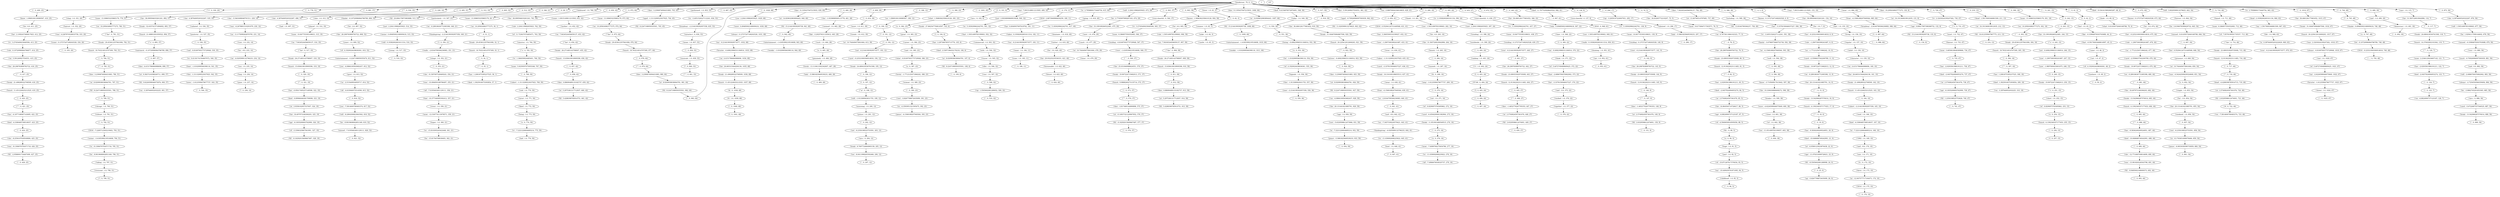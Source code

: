strict digraph "" {
"('via', -6.8824900737123187, 126, 7)";
"('her', -3.3378150046037227, 590, 38)";
"('.', 0, 847, 54)";
"(',', 0, 306, 18)";
"('tv', 3.2745449433640506, 565, 37)";
"('missed', 0.61439372640168788, 846, 54)";
"('of', 7.9578199591735537, 713, 46)";
"(\"'s\", 0, 330, 20)";
"('on', 10.295634963777275, 30, 1)";
"(',', 0, 735, 47)";
"(',', 0, 409, 25)";
"('.', 0, 953, 61)";
"('be', 3.6196078399429732, 845, 54)";
"('at', 3.9358102957537007, 324, 19)";
"('one', 1.0, 1020, 67)";
"('and', 0.0, 882, 56)";
"('close', 1.0, 601, 38)";
"('entertainment', -1.4185399219516608, 1010, 66)";
"(',', 0, 891, 57)";
"('.', 0, 424, 25)";
"('the', 31.565720810942896, 264, 16)";
"('worked', 1.0, 376, 22)";
"('she', 4.3876400520322267, 496, 31)";
"('at', 2.5740824597361076, 149, 9)";
"('mom', 9.6173064717303571, 76, 5)";
"('82', 16.612359947967775, 213, 13)";
"(\"''\", 0, 534, 35)";
"('carol', -5.6722687557546525, 887, 56)";
"('82', 15.214419939295738, 1008, 66)";
"('age', 0.80617997398388752, 132, 8)";
"('tv', 3.2745449433640506, 413, 25)";
"('brady', 31.044676964867506, 920, 59)";
"('favorite', -0.40823996531184914, 1033, 68)";
"('be', -15.81764708038493, 362, 21)";
"('she', 4.3876400520322267, 535, 35)";
"('what', 1.5686362358410126, 381, 23)";
"('ever-cheerful', 0, 564, 37)";
"('bunch', 11.451224025212525, 419, 25)";
"('via', -3.387640052032225, 310, 18)";
"('like', -0.33984878303763688, 44, 2)";
"('on', 4.4151786684988696, 160, 10)";
"('.', 0, 428, 25)";
"('-', 0, 942, 60)";
"(\"'s\", 0, 245, 15)";
"('.', 0, 228, 14)";
"('mom', 13.308653235865179, 301, 18)";
"('82', 8.2247198959355501, 927, 59)";
"('.', 0, 495, 31)";
"('.', 0, 492, 30)";
"('.', 0, 610, 39)";
"('lovely', -1.7712125471966242, 388, 23)";
"('very', 1.0, 880, 56)";
"('via', -3.387640052032225, 901, 57)";
"('bunch', 18.763214014707309, 33, 1)";
"('chicago', 1.0, 790, 51)";
"('role', -1.2907300390241687, 9, 0)";
"(',', 0, 778, 51)";
"('brady', 21.498289322708509, 162, 10)";
"('!', 0, 630, 41)";
"(',', 0, 312, 19)";
"('brady', 26.271483143788007, 318, 19)";
"('died', -4.3380485708518037, 167, 10)";
"('brady', 19.907224715682013, 679, 44)";
"('``', 0, 142, 9)";
"('iconic', 0.13727247168202528, 334, 20)";
"('democracy', 1.0, 491, 30)";
"('.', 0, 96, 5)";
"(\"'the\", 0, 317, 19)";
"('82', 1.2350198525753626, 740, 47)";
"('at', 8.0209938038064781, 926, 59)";
"('to', 5.183029962242701, 617, 40)";
"(',', 0, 657, 42)";
"('be', -9.9019608002851349, 796, 51)";
"('taking', 1.0, 797, 51)";
"('(', 0, 257, 15)";
"('.', 0, 176, 10)";
"('weekly', -1.0102999566398116, 944, 60)";
"('role', 2.204119982655925, 762, 50)";
"('missed', -0.33984878303763688, 879, 56)";
"('via', -7.5814600780483374, 723, 46)";
"('of', 4.1920024438636361, 555, 36)";
"('.', 0, 512, 33)";
"('has', -9.5836249209524951, 20, 0)";
"('dad', 1.0, 776, 50)";
"('of', 4.1920024438636361, 48, 2)";
"('today', 1.0, 549, 36)";
"('dies', -3.817460144890898, 575, 37)";
"('mom', 2.2346129434607143, 121, 7)";
"('the', 10.330630888408272, 598, 38)";
"('at', 13.46790514787685, 757, 49)";
"('trending', 1.0, 398, 24)";
"('favorite', -1.6123599479677737, 1023, 67)";
"('known', 0.13727247168202528, 6, 0)";
"('carol', -3.3378150046037227, 636, 41)";
"('``', 0, 417, 25)";
"('mother', 1.0, 652, 42)";
"('tv', 1.366059924485401, 766, 50)";
"('.', 0, 544, 35)";
"('and', -8.0, 642, 41)";
"('!', 0, 190, 12)";
"('an', -4.0205999132796233, 234, 14)";
"('.', 0, 805, 52)";
"('know', 1.0969100130080567, 410, 25)";
"('mrs.', 0, 886, 56)";
"('to', 0.41181741504607672, 540, 35)";
"('a', 0, 852, 54)";
"('the', 36.466126177681652, 919, 59)";
"('as', -4.1568188207949364, 593, 38)";
"('has', 1.2081875395237525, 308, 18)";
"(\"''\", 0, 18, 0)";
"('draining', 1.0, 951, 61)";
"('thanksgiving', -2.2144199392957358, 349, 21)";
"('died', -0.89966446381709098, 323, 19)";
"(',', 0, 28, 1)";
"('3', 0, 1041, 68)";
"('you', 2.204119982655925, 1029, 68)";
"('known', 0.13727247168202528, 673, 44)";
"('taken', 0.19382002601611314, 182, 11)";
"('such', 1.0, 464, 28)";
"('on', -7.3457339220579421, 643, 41)";
"('of', 4.1920024438636361, 810, 52)";
"('even', 1.0, 634, 41)";
"('from', -4.1568188207949364, 985, 64)";
"('was', -6.2678801510291979, 230, 14)";
"('going', 1.0, 616, 40)";
"('at', 2.5740824597361076, 738, 47)";
"('every', 1.0, 358, 21)";
"('bunch', 14.37602002101044, 119, 7)";
"('that', -0.59176003468814997, 45, 2)";
"('this', -1.3113299523037925, 542, 35)";
"('(', 0, 346, 21)";
"('twitter', 1.0, 619, 40)";
"(';', 0, 406, 24)";
"('2016', 2.8873949984654259, 180, 11)";
"('brady', 19.907224715682013, 250, 15)";
"('known', 1.5686362358410126, 904, 58)";
"('!', 0, 647, 41)";
"('over', -0.21441993929573577, 970, 63)";
"('well', 1.0, 594, 38)";
"('over', -1.4185399219516608, 568, 37)";
"('embraced', 1.0, 760, 50)";
"('brady', 18.316160108655513, 637, 41)";
"('bunch', 21.68801001050522, 894, 57)";
"('of', -0.8290875765495862, 253, 15)";
"('82', -9.9485002168009373, 692, 44)";
"('of', 11.723637474483471, 763, 50)";
"('lady', -5.5881825849539233, 297, 17)";
"('``', 0, 15, 0)";
"('``', 0, 918, 59)";
"('childhood', 1.0, 95, 5)";
"('not', -6.2350198525753591, 203, 12)";
"('the', 38.099594633261241, 154, 10)";
"(',', 0, 650, 42)";
"('famed', 1.0, 711, 46)";
"('the', 38.099594633261241, 761, 50)";
"('gone', 1.0, 237, 14)";
"('82', -8.5505602081288998, 24, 0)";
"('of', 5.4472749489669425, 1021, 67)";
"('bunch', 4.1392340357177453, 255, 15)";
"('.', 0, 450, 27)";
"('the', 16.864504710726617, 86, 5)";
"('and', -9.0, 170, 10)";
"('the', 28.298783899783722, 442, 27)";
"('most', 1.0, 732, 47)";
"('too', -11.051499783199057, 603, 38)";
"('prince', 1.0, 201, 12)";
"('ever-cheerful', 0, 436, 27)";
"('trends', 1.0, 612, 39)";
"('on', 4.4151786684988696, 1034, 68)";
"(',', 0, 573, 37)";
"('2014', 1.0, 175, 10)";
"('age', -6.8824900737123187, 87, 5)";
"('still', 0.19382002601611314, 516, 33)";
"('``', 0, 78, 5)";
"('tv', -3.4051526227112241, 591, 38)";
"('from', -4.1568188207949364, 639, 41)";
"('dies', 3.2390874094431883, 703, 45)";
"('has', -2.0293561986191211, 122, 7)";
"('died', -2.0457924994953274, 737, 47)";
"('short', 1.0, 252, 15)";
"('&', 0, 268, 16)";
"('.', 0, 595, 38)";
"('is', 0.38764005203222629, 969, 63)";
"('dies', 4.4151786684988696, 898, 57)";
"(\"'the\", 0, 781, 51)";
"('!', 0, 799, 51)";
"('the', 28.298783899783722, 416, 25)";
"('dead', -4.4288398785914715, 719, 46)";
"('performed', 1.0, 833, 53)";
"('.', 0, 768, 50)";
"('.', 0, 667, 43)";
"('on', 6.7673611866102323, 77, 5)";
"('ever-cheerful', 0, 137, 9)";
"('.', 0, 693, 44)";
"('you', -4.0866100563682437, 812, 52)";
"('still', -1.913389943631755, 199, 12)";
"('82', 15.214419939295738, 133, 8)";
"('.', 0, 538, 35)";
"('robert', -1.3113299523037925, 769, 50)";
"('";
"('like', -3.202576311355612, 463, 28)";
"('matriarch', -0.10720996964786789, 896, 57)";
"('the', 18.497973166306203, 325, 19)";
"('mrs.', 0, 204, 12)";
"('woman', 1.0, 389, 23)";
"('she', -12.771069700814699, 690, 44)";
"('brady', 32.635741571894002, 893, 57)";
"('the', 28.298783899783722, 79, 5)";
"('and', -1.0, 490, 30)";
"('died', -4.3380485708518037, 423, 25)";
"(\"'m\", 0, 198, 12)";
"('a', 0, 387, 23)";
"(';', 0, 125, 7)";
"('.', 0, 1028, 68)";
"('reed', 1.0, 166, 10)";
"('foreseeable', 1.0, 622, 40)";
"('.', 0, 188, 12)";
"('all', -4.633940075514599, 815, 52)";
"('dominate', 1.0, 618, 40)";
"('dies', 9.1195437047215933, 939, 60)";
"('she', 4.3876400520322267, 876, 56)";
"(')', 0, 104, 6)";
"(',', 0, 266, 16)";
"('in', -3.4051526227112241, 834, 53)";
"('at', 2.5740824597361076, 720, 46)";
"('her', 2.1092437480817825, 412, 25)";
"('brady', 26.271483143788007, 655, 42)";
"('at', 5.2975381317712937, 914, 58)";
"('time', 1.0, 368, 22)";
"('bunch', 12.913622023111483, 81, 5)";
"(\"'\", 0, 912, 58)";
"('lovely', -5.1110613302342607, 467, 28)";
"('of', 5.4472749489669425, 372, 22)";
"('bunch', 15.838418018909396, 656, 42)";
"('warmth', 1.0, 267, 16)";
"('was', 4.2287874528033758, 333, 20)";
"(',', 0, 62, 3)";
"('lt', 1.0, 1039, 68)";
"('.', 0, 196, 12)";
"('now', -1.2907300390241687, 633, 41)";
"('too', -0.21441993929573577, 183, 11)";
"('dies', 3.2390874094431883, 786, 51)";
"('my', -0.21441993929573577, 1032, 68)";
"('.', 0, 460, 28)";
"('brady', 27.862547750814507, 103, 6)";
"(\"'\", 0, 609, 39)";
"('--', 0, 380, 23)";
"('.', 0, 469, 28)";
"('``', 0, 303, 18)";
"('what', -0.81697003775729948, 386, 23)";
"('-', 0, 1009, 66)";
"('she', -5.5463498048791511, 229, 14)";
"('82.', 0, 89, 5)";
"('this', -1.913389943631755, 557, 36)";
"('was', 7.0915149811213505, 499, 32)";
"('the', 18.497973166306203, 682, 44)";
"('a', 0, 254, 15)";
"('never', 1.0, 771, 50)";
"('the', 28.298783899783722, 808, 52)";
"('.', 0, 861, 54)";
"('at', 8.0209938038064781, 787, 51)";
"(',', 0, 685, 44)";
"('losing', -0.40823996531184914, 552, 36)";
"('everyone', 1.0, 798, 51)";
"(',', 0, 146, 9)";
"('.', 0, 378, 22)";
"('at', 2.5740824597361076, 448, 27)";
"('all', -7.0195463491129111, 356, 21)";
"('thanks', -0.10720996964786789, 806, 52)";
"('brady', 23.089353929735008, 715, 46)";
"('icon', 1.0, 232, 14)";
"('died', 1.3925916075393854, 309, 18)";
"('family', -3.6796975660752738, 592, 38)";
"('the', 26.665315444204136, 1035, 68)";
"('at', 14.829632983894443, 1007, 66)";
"('living', 1.0, 156, 10)";
"('dies', 0.88690489133182737, 659, 42)";
"('with', 1.0, 504, 32)";
"('82', 13.8164799306237, 758, 49)";
"('rest', -3.8267798872635099, 391, 23)";
"(\"''\", 0, 841, 53)";
"('really', 0.19382002601611314, 950, 61)";
"('brady', 13.542966287576014, 888, 56)";
"(\"'s\", 0, 765, 50)";
"('.', 0, 1001, 65)";
"('.', 0, 518, 33)";
"('11', 1.0, 402, 24)";
"('i', 0, 42, 2)";
"('thanks', 0.49485002168009418, 746, 48)";
"('.', 0, 578, 37)";
"('.', 0, 186, 11)";
"('to', -11.039092698225822, 278, 16)";
"('on', -0.28918636772385398, 13, 0)";
"('gave', 1.0, 813, 52)";
"('(', 0, 101, 6)";
"('has', -9.5836249209524951, 687, 44)";
"('mom', -12.530774113078571, 359, 21)";
"('07";
"(',', 0, 563, 37)";
"('.', 0, 179, 11)";
"('commercial', 1.0, 503, 32)";
"('years', 1.0, 809, 52)";
"('she', -1.9339898569113778, 461, 28)";
"('bunch', 18.763214014707309, 977, 64)";
"('has', -0.95017495257149598, 322, 19)";
"('an', -3.1175099262876795, 231, 14)";
"('carol', -2.5596637542200789, 11, 0)";
"('rip', 1.5505602081289052, 509, 32)";
"('my', -2.6226599046075849, 1022, 67)";
"('bunch', 12.913622023111483, 145, 9)";
"(';', 0, 1040, 68)";
"('82', 8.2247198959355501, 108, 6)";
"('2', 0, 249, 15)";
"('at', 5.2975381317712937, 660, 42)";
"('dies', 0.88690489133182737, 913, 58)";
"('82', 5.4288398785914751, 661, 42)";
"('you', 1.5051499783199063, 262, 16)";
"('is', 2.7958800173440754, 615, 40)";
"('radiated', 1.0, 536, 35)";
"('...', 0, 988, 64)";
"(']', 0, 405, 24)";
"('brady', 29.453612357841006, 782, 51)";
"('career', 1.0, 384, 23)";
"('.2016', 0, 948, 61)";
"('mom', 10.847755393108631, 139, 9)";
"('82', -0.16292015609667487, 328, 19)";
"('peace', -5.5881825849539233, 933, 59)";
"('think', 1.0, 371, 22)";
"('reid', 1.0, 770, 50)";
"('brady', 13.542966287576014, 683, 44)";
"('and', 3.0, 385, 23)";
"('america', 1.0, 764, 50)";
"('mrs.', 0, 102, 6)";
"('mom', 3.4650618648389866, 734, 47)";
"('texas', 1.0, 479, 29)";
"('what', 0.61439372640168788, 70, 4)";
"('not', -0.21441993929573577, 193, 12)";
"('year', -2.2144199392957358, 558, 36)";
"(\"''\", 0, 421, 25)";
"('on', -0.28918636772385398, 680, 44)";
"('``', 0, 681, 44)";
"('at', 10.744449475841664, 850, 54)";
"('missed', -7.0195463491129111, 820, 52)";
"('the', 33.199189266522481, 475, 29)";
"('brady', 23.089353929735008, 80, 5)";
"('will', 2.204119982655925, 473, 29)";
"('tribune', 1.0, 791, 51)";
"(',', 0, 903, 58)";
"('a', 0, 90, 5)";
"(\"''\", 0, 307, 18)";
"('weekly', -1.0102999566398116, 1011, 66)";
"('-', 0, 983, 64)";
"('mean', 1.0, 837, 53)";
"('died', 9.4154878572870491, 548, 36)";
"('.', 0, 134, 8)";
"('worldwide', 1.0, 399, 24)";
"('always', -2.7254550566359494, 884, 56)";
"('#', 0, 722, 46)";
"('just', 2.9030899869919438, 500, 32)";
"('lover', 1.0, 61, 3)";
"('lot', -0.10720996964786789, 748, 48)";
"('dies', 9.1195437047215933, 1006, 66)";
"('no', 1.0969100130080567, 189, 12)";
"('entertainment', -1.4185399219516608, 943, 60)";
"('bunch', 11.451224025212525, 1037, 68)";
"(',', 0, 917, 59)";
"('too', 0.98970004336018835, 629, 41)";
"('brady', 19.907224715682013, 571, 37)";
"('bunch', 18.763214014707309, 783, 51)";
"('too', -8.0411998265592466, 206, 12)";
"('dead', 1.5917600346881509, 211, 13)";
"('.', 0, 641, 41)";
"('dies', 5.591269927554551, 961, 62)";
"('her', 0.55294124731449568, 848, 54)";
"('of', -10.871267617376034, 93, 5)";
"('.', 0, 260, 16)";
"(',', 0, 972, 64)";
"('liked', 1.0, 772, 50)";
"('robert', -2.2144199392957358, 165, 10)";
"('her', -3.3378150046037227, 374, 22)";
"('.', 0, 151, 9)";
"('only', 0.49485002168009418, 367, 22)";
"('.', 0, 510, 32)";
"('you', -7.5814600780483374, 817, 52)";
"('brady', 29.453612357841006, 32, 1)";
"('.', 0, 207, 12)";
"('brady', 13.542966287576014, 16, 0)";
"(',', 0, 34, 1)";
"('died', -10.068688749242991, 688, 44)";
"('seems', -3.4185399219516608, 794, 51)";
"(',', 0, 911, 58)";
"(',', 0, 400, 24)";
"('died', -10.068688749242991, 21, 0)";
"('on', 10.295634963777275, 302, 18)";
"(';', 0, 270, 16)";
"(\"'\", 0, 395, 24)";
"('at', 16.191360819912035, 212, 13)";
"('at', -0.14937321229907852, 576, 37)";
"('82', 9.6226599046075876, 900, 57)";
"('b.', 0, 172, 10)";
"('brady', 31.044676964867506, 1016, 67)";
"('82', 8.2247198959355501, 982, 64)";
"('82', 11.020599913279625, 963, 62)";
"('as', -1.7712125471966242, 677, 44)";
"('age', -6.1835200693762999, 326, 19)";
"('.', 0, 741, 47)";
"('just', 2.204119982655925, 514, 33)";
"('-', 0, 25, 0)";
"('!', 0, 191, 12)";
"(')', 0, 350, 21)";
"('i', 0, 197, 12)";
"('died', 2.5387196432176218, 106, 6)";
"('was', -13.901820226543798, 691, 44)";
"(',', 0, 435, 27)";
"('dies', -1.4652776267795353, 148, 9)";
"('has', -2.0293561986191211, 736, 47)";
"('age', -6.1835200693762999, 739, 47)";
"('app', 1.0, 930, 59)";
"('nowhere', 1.0, 49, 2)";
"('.', 0, 821, 52)";
"('bunch', 11.451224025212525, 163, 10)";
"('rest', -6.2350198525753591, 858, 54)";
"('tv', -7.2221226604685214, 775, 50)";
"('us', -2.8164799306236983, 640, 41)";
"('young', 1.0, 517, 33)";
"('amp', -1.6123599479677737, 269, 16)";
"('be', 1.9294117599144602, 878, 56)";
"('brady', 21.498289322708509, 418, 25)";
"('miracles-i', 0, 836, 53)";
"('ross', 1.0, 507, 32)";
"('mom', 5.9259597075955348, 767, 50)";
"(';', 0, 792, 51)";
"('the', 33.199189266522481, 244, 15)";
"('of', -3.3396325867561991, 327, 19)";
"('tracee', 1.0, 505, 32)";
"('.', 0, 353, 21)";
"('82', 15.214419939295738, 941, 60)";
"('were', 0.49485002168009418, 1030, 68)";
"('of', -0.8290875765495862, 272, 16)";
"('came', 1.0, 46, 2)";
"('including', 1.0, 589, 38)";
"('seemed', 1.0, 462, 28)";
"('bunch', 15.838418018909396, 319, 19)";
"(\"'\", 0, 658, 42)";
"('shows', 1.0, 1024, 67)";
"('carol', -6.4504200061382964, 273, 16)";
"(\"''\", 0, 35, 1)";
"('mom', 13.308653235865179, 973, 64)";
"('.', 0, 624, 40)";
"('at', 14.829632983894443, 940, 60)";
"('all', -7.4966676038325737, 279, 16)";
"('at', 8.0209938038064781, 107, 6)";
"('that', -2.6886700476962062, 373, 22)";
"('brady', 11.951901680549515, 274, 16)";
"('mom', 10.847755393108631, 438, 27)";
"('died', -2.0457924994953274, 84, 5)";
"('at', 9.3827216398240711, 899, 57)";
"('for', 4.0, 263, 16)";
"('together', 1.0, 377, 22)";
"('played', 1.0, 314, 19)";
"('sad', -0.81697003775729948, 539, 35)";
"('has', -4.1877186907143695, 422, 25)";
"('!', 0, 745, 48)";
"('that', 1.5051499783199063, 502, 32)";
"(';', 0, 242, 15)";
"('``', 0, 569, 37)";
"('a', 0, 382, 23)";
"('.', 0, 202, 12)";
"('ap', -5.8267798872635099, 26, 0)";
"('.', 0, 872, 55)";
"('82', 8.2247198959355501, 788, 51)";
"(\"''\", 0, 574, 37)";
"('has', 6.6040937697618762, 181, 11)";
"('be', -9.9019608002851349, 819, 52)";
"('ann', 1.0, 171, 10)";
"('always', -0.81697003775729948, 1019, 67)";
"('seems', 0.49485002168009418, 515, 33)";
"('the', 25.031846988624551, 570, 37)";
"('brady', 26.271483143788007, 909, 58)";
"('actress', -0.40823996531184914, 923, 59)";
"('-', 0, 365, 22)";
"('bunch', 12.913622023111483, 444, 27)";
"('for', 6.0, 411, 25)";
"('you', 1.5051499783199063, 949, 61)";
"('in', 5.183029962242701, 501, 32)";
"('the', 36.466126177681652, 366, 22)";
"('bunch', 15.838418018909396, 910, 58)";
"('.', 0, 214, 13)";
"('to', -15.810305245422448, 361, 21)";
"(',', 0, 897, 57)";
"('famous', 1.0, 733, 47)";
"('.', 0, 551, 36)";
"('a', 0, 553, 36)";
"('dead', 2.1938200260161134, 966, 63)";
"(\"'the\", 0, 654, 42)";
"(',', 0, 445, 27)";
"('died', 11.707743928643524, 946, 61)";
"('brady', 19.907224715682013, 12, 0)";
"('shag', 1.0, 331, 20)";
"('tv', 2.3203024339247262, 730, 47)";
"('brady', 23.089353929735008, 443, 27)";
"('thank', 1.0, 261, 16)";
"('in', -7.2221226604685214, 932, 59)";
"('will', 1.5051499783199063, 877, 56)";
"('brady', 29.453612357841006, 976, 64)";
"('feel', 1.0, 43, 2)";
"('for', 2.0, 807, 52)";
"(',', 0, 136, 9)";
"('.', 0, 298, 17)";
"('tv', 5.183029962242701, 437, 27)";
"('over', -0.21441993929573577, 141, 9)";
"('.', 0, 1025, 67)";
"(\"''\", 0, 147, 9)";
"('.', 0, 934, 59)";
"('``', 0, 117, 7)";
"(\"'the\", 0, 975, 64)";
"('brady', 21.498289322708509, 1036, 68)";
"('.', 0, 294, 17)";
"('particularly', 1.0, 347, 21)";
"('hopes', 1.0, 360, 21)";
"('iconic', 1.0915149811213503, 651, 42)";
"('for', -9.0, 233, 14)";
"('is', 2.1938200260161134, 396, 24)";
"('.', 0, 604, 38)";
"('the', 31.565720810942896, 116, 7)";
"('rest', -5.6329598612473966, 931, 59)";
"('.', 0, 559, 36)";
"('.', 0, 390, 23)";
"('residing', 0.13727247168202528, 140, 9)";
"('role', 0.10720996964786877, 414, 25)";
"('my', -10.449439791871095, 94, 5)";
"('davis', 1.0, 173, 10)";
"('many', 1.0, 184, 11)";
"('mourning', 1.0, 200, 12)";
"('82', 2.6329598612474001, 449, 27)";
"('-', 0, 74, 5)";
"(\"'\", 0, 785, 51)";
"('residing', 0.13727247168202528, 439, 27)";
"('dies', 7.9434524456659137, 756, 49)";
"('bunch', 18.763214014707309, 305, 18)";
"('and', -3.0, 375, 22)";
"(',', 0, 588, 38)";
"('was', -9.1306076793471718, 426, 25)";
"('82', 20.806179973983888, 513, 33)";
"('forever', 1.0, 844, 54)";
"('broadway', -2.8164799306236983, 986, 64)";
"('part', 1.0, 92, 5)";
"('adult', 1.0, 158, 10)";
"('being', 1.0, 773, 50)";
"(\"''\", 0, 686, 44)";
"('my', 1.5917600346881509, 967, 63)";
"(',', 0, 5, 0)";
"('she', -8.2556197658549806, 425, 25)";
"('bunch', 4.1392340357177453, 17, 0)";
"('tv', 5.183029962242701, 138, 9)";
"('of', -4.5949050918595056, 88, 5)";
"('bradys', 1.0, 599, 38)";
"('legends', 1.0, 556, 36)";
"('the', 38.099594633261241, 892, 57)";
"('was', 7.0915149811213505, 153, 10)";
"('brady', 29.453612357841006, 304, 18)";
"('character', 1.0, 159, 10)";
"('icons', 1.0, 185, 11)";
"('peace', -6.0653038396735859, 860, 54)";
"('a', 0, 774, 50)";
"('ellis', 1.0, 506, 32)";
"('.', 0, 508, 32)";
"('me', 1.0, 952, 61)";
"('positivity', 1.0, 537, 35)";
"('next', 1.0, 476, 29)";
"('haircut', 1.0, 332, 20)";
"('always', 0.13727247168202528, 1031, 68)";
"('dies', 3.2390874094431883, 980, 64)";
"('...', 0, 947, 61)";
"('huge', 1.0, 91, 5)";
"('went', 1.0, 984, 64)";
"('mom', 13.308653235865179, 29, 1)";
"('era', 1.0, 235, 14)";
"('.', 0, 689, 44)";
"('dies', 10.295634963777275, 130, 8)";
"('musicals', 1.0, 839, 53)";
"('had', 1.0, 497, 31)";
"('the', 20.131441621885791, 14, 0)";
"('will', -8.2804300823843562, 818, 52)";
"(\"'the\", 0, 908, 58)";
"('the', 28.298783899783722, 143, 9)";
"('entertainment', -3.2247198959355474, 811, 52)";
"('weekend', 1.0, 856, 54)";
"('beauty', 1.0, 265, 16)";
"('news', -1.6123599479677737, 543, 35)";
"(',', 0, 838, 53)";
"('on', 10.295634963777275, 780, 51)";
"('dies', -1.4652776267795353, 447, 27)";
"('...', 0, 550, 36)";
"('carol', -2.5596637542200789, 678, 44)";
"('dies', 3.2390874094431883, 925, 59)";
"('mom', 13.308653235865179, 779, 51)";
"('brady', 24.680418536761508, 195, 12)";
"('bunch', 9.9888260273135714, 572, 37)";
"('on', -0.28918636772385398, 348, 21)";
"(',', 0, 729, 47)";
"('.', 0, 210, 13)";
"('1992', 1.0, 169, 10)";
"(',', 0, 924, 59)";
"('.', 0, 275, 16)";
"('presence', 1.0, 849, 54)";
"('castle', 1.0, 65, 3)";
"('on', 7.9434524456659137, 316, 19)";
"('mike', 1.0, 64, 3)";
"('.', 0, 335, 20)";
"('last', 1.0, 155, 10)";
"('mom', 10.847755393108631, 315, 19)";
"('aged', -1.3113299523037925, 704, 45)";
"('82', -2.9588001734407499, 427, 25)";
"(\"''\", 0, 446, 27)";
"(\"''\", 0, 120, 7)";
"(',', 0, 300, 18)";
"(\"'s\", 0, 895, 57)";
"('wit', 1.0, 271, 16)";
"('...', 0, 241, 15)";
"('!', 0, 840, 53)";
"('i', 0, 596, 38)";
"(\"''\", 0, 82, 5)";
"('.', 0, 41, 2)";
"('great', 1.0, 383, 23)";
"('on', 5.591269927554551, 415, 25)";
"('in', -12.947577717104473, 174, 10)";
"('2016', -7.2285712565219402, 793, 51)";
"(\"'s\", 0, 251, 15)";
"('bunch', 12.913622023111483, 716, 46)";
"('to', -9.1306076793471718, 795, 51)";
"('her', -0.22521000306914818, 675, 44)";
"(';', 0, 243, 15)";
"('life', 1.0, 968, 63)";
"('was', 2.3203024339247262, 1018, 67)";
"(\"'\", 0, 979, 64)";
"('at', 8.0209938038064781, 981, 64)";
"('rip', -3.2659197224947931, 295, 17)";
"('to', -11.039092698225822, 645, 41)";
"('be', 2.7745097999287163, 474, 29)";
"('the', 36.466126177681652, 1015, 67)";
"('was', -0.54242509439324849, 851, 54)";
"('over', -0.21441993929573577, 440, 27)";
"('.', 0, 109, 6)";
"(\"''\", 0, 922, 59)";
"(\"'\", 0, 321, 19)";
"('died', 10.561615892965287, 68, 4)";
"('bunch', 20.225612012606263, 1017, 67)";
"('at', 10.744449475841664, 478, 29)";
"('!', 0, 238, 14)";
"(',', 0, 672, 44)";
"('mom', 8.386857550352083, 566, 37)";
"(\"'s\", 0, 731, 47)";
"('``', 0, 441, 27)";
"('know', -3.719569917615642, 597, 38)";
"('has', 3.3665500316190027, 632, 41)";
"('hear', -1.0102999566398116, 541, 35)";
"('at', 16.191360819912035, 131, 8)";
"('mom', -7.6089784275654786, 277, 16)";
"('on', 10.295634963777275, 974, 64)";
"('.', 0, 857, 54)";
"('genuinely', 1.0, 466, 28)";
"('broadway', -2.2144199392957358, 835, 53)";
"('will', 3.6020599913279625, 843, 54)";
"('boot', 1.0, 646, 41)";
"('82', -0.16292015609667487, 577, 37)";
"('the', 20.131441621885791, 855, 54)";
"('senator', 1.0, 63, 3)";
"(',', 0, 710, 46)";
"('at', 2.5740824597361076, 85, 5)";
"(',', 0, 320, 19)";
"('can', -0.40823996531184914, 370, 22)";
"('for', 6.0, 905, 58)";
"('t', 0, 987, 64)";
"('will', -2.6886700476962062, 883, 56)";
"('.', 0, 50, 2)";
"(';', 0, 407, 24)";
"('is', 2.7958800173440754, 965, 63)";
"('that', -10.377340095392412, 357, 21)";
"('much', -0.70926996097583039, 881, 56)";
"('82', 8.2247198959355501, 705, 45)";
"('mom', 8.386857550352083, 712, 46)";
"('now', -1.9897000433601875, 248, 15)";
"('``', 0, 31, 1)";
"(',', 0, 978, 64)";
"('.', 0, 889, 56)";
"('82', 2.6329598612474001, 721, 46)";
"('for', 3.0, 7, 0)";
"('are', -0.40823996531184914, 246, 15)";
"('residing', -0.81697003775729948, 567, 37)";
"('the', 29.93225235536331, 621, 40)";
"('stings', 1.0, 352, 21)";
"('the', 20.131441621885791, 929, 59)";
"('.', 0, 164, 10)";
"(\"'the\", 0, 714, 46)";
"('be', -3.9862745201853365, 885, 56)";
"('role', 1.5051499783199063, 906, 58)";
"('really', -2.8164799306236983, 351, 21)";
"('regular', 1.0, 157, 10)";
"('in', -7.2221226604685214, 168, 10)";
"('us', -2.515449934959717, 814, 52)";
"('were', -4.6226599046075849, 600, 38)";
"('&', 0, 1038, 68)";
"('who', 1.0, 313, 19)";
"('more', 1.0, 611, 39)";
"('a', 0, 465, 28)";
"('in', -4.3593951321505475, 392, 23)";
"('82', 2.6329598612474001, 150, 9)";
"('for', 3.0, 620, 40)";
"('i', 0, 369, 22)";
"('bunch', 4.1392340357177453, 684, 44)";
"(',', 0, 420, 25)";
"(',', 0, 19, 0)";
"('irl', 1.0, 602, 38)";
"('on', 7.9434524456659137, 653, 42)";
"('a', 0, 747, 48)";
"('she', -9.1587097528469243, 354, 21)";
"('thanksgiving', -4.0205999132796233, 644, 41)";
"('ranking', 1.0, 401, 24)";
"('2016', 0.55294124731449568, 631, 41)";
"('died', -2.0457924994953274, 123, 7)";
"('coach', 1.0, 477, 29)";
"('brady', 24.680418536761508, 118, 7)";
"(',', 0, 717, 46)";
"('for', -3.0, 854, 54)";
"('future', 1.0, 623, 40)";
"('away', 1.0, 638, 41)";
"('...', 0, 750, 48)";
"('the', 34.83265772210207, 75, 5)";
"('brady', 8.7697724664965158, 205, 12)";
"('2016', -0.22521000306914818, 749, 48)";
"('brady', 23.089353929735008, 144, 9)";
"('82', 5.4288398785914751, 915, 58)";
"('staple', 1.0, 853, 54)";
"('bunch', 20.225612012606263, 921, 59)";
"('at', -6.9580123923870438, 22, 0)";
"(',', 0, 784, 51)";
"('long', 1.0, 236, 14)";
"('talented', 1.0, 296, 17)";
"('carol', -0.22521000306914818, 194, 12)";
"('lot', -1.0102999566398116, 554, 36)";
"('henderson', 70, 0, -1)";
"('has', 2.2873687855713776, 105, 6)";
"('out', 1.0, 47, 2)";
"('has', 1.2081875395237525, 36, 1)";
"('.', 0, 1014, 67)";
"('age', -11.076310099728431, 23, 0)";
"('for', 3.0, 674, 44)";
"('her', -0.22521000306914818, 8, 0)";
"('the', 26.665315444204136, 161, 10)";
"('peace', -4.1568188207949364, 393, 23)";
"('was', -10.084850188786497, 355, 21)";
"('has', -2.0293561986191211, 83, 5)";
"('via', -4.0866100563682437, 928, 59)";
"('!', 0, 744, 48)";
"('on', 7.9434524456659137, 907, 58)";
"('aged', -0.70926996097583039, 962, 62)";
"(',', 0, 489, 30)";
"('!', 0, 192, 12)";
"('a', 0, 276, 16)";
"('says', 1.0, 115, 7)";
"('.', 0, 124, 7)";
"('role', -1.2907300390241687, 676, 44)";
"('in', -8.1763651699078466, 859, 54)";
"('died', 1.3925916075393854, 37, 1)";
"(\"'\", 0, 718, 46)";
"('.', 0, 875, 56)";
"('at', 10.744449475841664, 613, 39)";
"('now', -1.2907300390241687, 247, 15)";
"('lady', -5.5881825849539233, 468, 28)";
"('as', -1.7712125471966242, 10, 0)";
"('dude', 1.0, 69, 4)";
"('-', 0, 789, 51)";
"('taken', -1.3113299523037925, 635, 41)";
"('[', 0, 403, 24)";
"('.', 0, 816, 52)";
"('now', 2.204119982655925, 397, 24)";
"('her', -3.3378150046037227, 590, 38)" -> "('tv', -3.4051526227112241, 591, 38)";
"('.', 0, 847, 54)" -> "('her', 0.55294124731449568, 848, 54)";
"(',', 0, 306, 18)" -> "(\"''\", 0, 307, 18)";
"('tv', 3.2745449433640506, 565, 37)" -> "('mom', 8.386857550352083, 566, 37)";
"('missed', 0.61439372640168788, 846, 54)" -> "('.', 0, 847, 54)";
"('of', 7.9578199591735537, 713, 46)" -> "(\"'the\", 0, 714, 46)";
"(\"'s\", 0, 330, 20)" -> "('shag', 1.0, 331, 20)";
"('on', 10.295634963777275, 30, 1)" -> "('``', 0, 31, 1)";
"(',', 0, 735, 47)" -> "('has', -2.0293561986191211, 736, 47)";
"(',', 0, 409, 25)" -> "('know', 1.0969100130080567, 410, 25)";
"('be', 3.6196078399429732, 845, 54)" -> "('missed', 0.61439372640168788, 846, 54)";
"('at', 3.9358102957537007, 324, 19)" -> "('the', 18.497973166306203, 325, 19)";
"('one', 1.0, 1020, 67)" -> "('of', 5.4472749489669425, 1021, 67)";
"('and', 0.0, 882, 56)" -> "('will', -2.6886700476962062, 883, 56)";
"('close', 1.0, 601, 38)" -> "('irl', 1.0, 602, 38)";
"('entertainment', -1.4185399219516608, 1010, 66)" -> "('weekly', -1.0102999566398116, 1011, 66)";
"(',', 0, 891, 57)" -> "('the', 38.099594633261241, 892, 57)";
"('.', 0, 424, 25)" -> "('she', -8.2556197658549806, 425, 25)";
"('the', 31.565720810942896, 264, 16)" -> "('beauty', 1.0, 265, 16)";
"('worked', 1.0, 376, 22)" -> "('together', 1.0, 377, 22)";
"('she', 4.3876400520322267, 496, 31)" -> "('had', 1.0, 497, 31)";
"('at', 2.5740824597361076, 149, 9)" -> "('82', 2.6329598612474001, 150, 9)";
"('mom', 9.6173064717303571, 76, 5)" -> "('on', 6.7673611866102323, 77, 5)";
"('82', 16.612359947967775, 213, 13)" -> "('.', 0, 214, 13)";
"(\"''\", 0, 534, 35)" -> "('she', 4.3876400520322267, 535, 35)";
"('carol', -5.6722687557546525, 887, 56)" -> "('brady', 13.542966287576014, 888, 56)";
"('82', 15.214419939295738, 1008, 66)" -> "('-', 0, 1009, 66)";
"('age', 0.80617997398388752, 132, 8)" -> "('82', 15.214419939295738, 133, 8)";
"('tv', 3.2745449433640506, 413, 25)" -> "('role', 0.10720996964786877, 414, 25)";
"('brady', 31.044676964867506, 920, 59)" -> "('bunch', 20.225612012606263, 921, 59)";
"('favorite', -0.40823996531184914, 1033, 68)" -> "('on', 4.4151786684988696, 1034, 68)";
"('she', 4.3876400520322267, 535, 35)" -> "('radiated', 1.0, 536, 35)";
"('what', 1.5686362358410126, 381, 23)" -> "('a', 0, 382, 23)";
"('ever-cheerful', 0, 564, 37)" -> "('tv', 3.2745449433640506, 565, 37)";
"('bunch', 11.451224025212525, 419, 25)" -> "(',', 0, 420, 25)";
"('like', -0.33984878303763688, 44, 2)" -> "('that', -0.59176003468814997, 45, 2)";
"('on', 4.4151786684988696, 160, 10)" -> "('the', 26.665315444204136, 161, 10)";
"('-', 0, 942, 60)" -> "('entertainment', -1.4185399219516608, 943, 60)";
"(\"'s\", 0, 245, 15)" -> "('are', -0.40823996531184914, 246, 15)";
"('.', 0, 228, 14)" -> "('she', -5.5463498048791511, 229, 14)";
"('mom', 13.308653235865179, 301, 18)" -> "('on', 10.295634963777275, 302, 18)";
"('82', 8.2247198959355501, 927, 59)" -> "('via', -4.0866100563682437, 928, 59)";
"('.', 0, 495, 31)" -> "('she', 4.3876400520322267, 496, 31)";
"('.', 0, 610, 39)" -> "('more', 1.0, 611, 39)";
"('lovely', -1.7712125471966242, 388, 23)" -> "('woman', 1.0, 389, 23)";
"('very', 1.0, 880, 56)" -> "('much', -0.70926996097583039, 881, 56)";
"('bunch', 18.763214014707309, 33, 1)" -> "(',', 0, 34, 1)";
"('chicago', 1.0, 790, 51)" -> "('tribune', 1.0, 791, 51)";
"('role', -1.2907300390241687, 9, 0)" -> "('as', -1.7712125471966242, 10, 0)";
"(',', 0, 778, 51)" -> "('mom', 13.308653235865179, 779, 51)";
"('brady', 21.498289322708509, 162, 10)" -> "('bunch', 11.451224025212525, 163, 10)";
"('!', 0, 630, 41)" -> "('2016', 0.55294124731449568, 631, 41)";
"(',', 0, 312, 19)" -> "('who', 1.0, 313, 19)";
"('brady', 26.271483143788007, 318, 19)" -> "('bunch', 15.838418018909396, 319, 19)";
"('died', -4.3380485708518037, 167, 10)" -> "('in', -7.2221226604685214, 168, 10)";
"('brady', 19.907224715682013, 679, 44)" -> "('on', -0.28918636772385398, 680, 44)";
"('``', 0, 142, 9)" -> "('the', 28.298783899783722, 143, 9)";
"('iconic', 0.13727247168202528, 334, 20)" -> "('.', 0, 335, 20)";
"('democracy', 1.0, 491, 30)" -> "('.', 0, 492, 30)";
"(\"'the\", 0, 317, 19)" -> "('brady', 26.271483143788007, 318, 19)";
"('82', 1.2350198525753626, 740, 47)" -> "('.', 0, 741, 47)";
"('at', 8.0209938038064781, 926, 59)" -> "('82', 8.2247198959355501, 927, 59)";
"('to', 5.183029962242701, 617, 40)" -> "('dominate', 1.0, 618, 40)";
"(',', 0, 657, 42)" -> "(\"'\", 0, 658, 42)";
"('be', -9.9019608002851349, 796, 51)" -> "('taking', 1.0, 797, 51)";
"('taking', 1.0, 797, 51)" -> "('everyone', 1.0, 798, 51)";
"('role', 2.204119982655925, 762, 50)" -> "('of', 11.723637474483471, 763, 50)";
"('missed', -0.33984878303763688, 879, 56)" -> "('very', 1.0, 880, 56)";
"('of', 4.1920024438636361, 555, 36)" -> "('legends', 1.0, 556, 36)";
"('.', 0, 512, 33)" -> "('82', 20.806179973983888, 513, 33)";
"('has', -9.5836249209524951, 20, 0)" -> "('died', -10.068688749242991, 21, 0)";
"('of', 4.1920024438636361, 48, 2)" -> "('nowhere', 1.0, 49, 2)";
"('today', 1.0, 549, 36)" -> "('...', 0, 550, 36)";
"('dies', -3.817460144890898, 575, 37)" -> "('at', -0.14937321229907852, 576, 37)";
"('mom', 2.2346129434607143, 121, 7)" -> "('has', -2.0293561986191211, 122, 7)";
"('the', 10.330630888408272, 598, 38)" -> "('bradys', 1.0, 599, 38)";
"('at', 13.46790514787685, 757, 49)" -> "('82', 13.8164799306237, 758, 49)";
"('trending', 1.0, 398, 24)" -> "('worldwide', 1.0, 399, 24)";
"('favorite', -1.6123599479677737, 1023, 67)" -> "('shows', 1.0, 1024, 67)";
"('known', 0.13727247168202528, 6, 0)" -> "('for', 3.0, 7, 0)";
"('carol', -3.3378150046037227, 636, 41)" -> "('brady', 18.316160108655513, 637, 41)";
"('``', 0, 417, 25)" -> "('brady', 21.498289322708509, 418, 25)";
"('mother', 1.0, 652, 42)" -> "('on', 7.9434524456659137, 653, 42)";
"('tv', 1.366059924485401, 766, 50)" -> "('mom', 5.9259597075955348, 767, 50)";
"('and', -8.0, 642, 41)" -> "('on', -7.3457339220579421, 643, 41)";
"('!', 0, 190, 12)" -> "('!', 0, 191, 12)";
"('an', -4.0205999132796233, 234, 14)" -> "('era', 1.0, 235, 14)";
"('.', 0, 805, 52)" -> "('thanks', -0.10720996964786789, 806, 52)";
"('know', 1.0969100130080567, 410, 25)" -> "('for', 6.0, 411, 25)";
"('mrs.', 0, 886, 56)" -> "('carol', -5.6722687557546525, 887, 56)";
"('to', 0.41181741504607672, 540, 35)" -> "('hear', -1.0102999566398116, 541, 35)";
"('a', 0, 852, 54)" -> "('staple', 1.0, 853, 54)";
"('the', 36.466126177681652, 919, 59)" -> "('brady', 31.044676964867506, 920, 59)";
"('as', -4.1568188207949364, 593, 38)" -> "('well', 1.0, 594, 38)";
"('has', 1.2081875395237525, 308, 18)" -> "('died', 1.3925916075393854, 309, 18)";
"(\"''\", 0, 18, 0)" -> "(',', 0, 19, 0)";
"('draining', 1.0, 951, 61)" -> "('me', 1.0, 952, 61)";
"('thanksgiving', -2.2144199392957358, 349, 21)" -> "(')', 0, 350, 21)";
"('died', -0.89966446381709098, 323, 19)" -> "('at', 3.9358102957537007, 324, 19)";
"(',', 0, 28, 1)" -> "('mom', 13.308653235865179, 29, 1)";
"('you', 2.204119982655925, 1029, 68)" -> "('were', 0.49485002168009418, 1030, 68)";
"('known', 0.13727247168202528, 673, 44)" -> "('for', 3.0, 674, 44)";
"('taken', 0.19382002601611314, 182, 11)" -> "('too', -0.21441993929573577, 183, 11)";
"('such', 1.0, 464, 28)" -> "('a', 0, 465, 28)";
"('on', -7.3457339220579421, 643, 41)" -> "('thanksgiving', -4.0205999132796233, 644, 41)";
"('of', 4.1920024438636361, 810, 52)" -> "('entertainment', -3.2247198959355474, 811, 52)";
"('even', 1.0, 634, 41)" -> "('taken', -1.3113299523037925, 635, 41)";
"('from', -4.1568188207949364, 985, 64)" -> "('broadway', -2.8164799306236983, 986, 64)";
"('was', -6.2678801510291979, 230, 14)" -> "('an', -3.1175099262876795, 231, 14)";
"('going', 1.0, 616, 40)" -> "('to', 5.183029962242701, 617, 40)";
"('at', 2.5740824597361076, 738, 47)" -> "('age', -6.1835200693762999, 739, 47)";
"('every', 1.0, 358, 21)" -> "('mom', -12.530774113078571, 359, 21)";
"('bunch', 14.37602002101044, 119, 7)" -> "(\"''\", 0, 120, 7)";
"('that', -0.59176003468814997, 45, 2)" -> "('came', 1.0, 46, 2)";
"('this', -1.3113299523037925, 542, 35)" -> "('news', -1.6123599479677737, 543, 35)";
"('(', 0, 346, 21)" -> "('particularly', 1.0, 347, 21)";
"('twitter', 1.0, 619, 40)" -> "('for', 3.0, 620, 40)";
"(';', 0, 406, 24)" -> "(';', 0, 407, 24)";
"('2016', 2.8873949984654259, 180, 11)" -> "('has', 6.6040937697618762, 181, 11)";
"('brady', 19.907224715682013, 250, 15)" -> "(\"'s\", 0, 251, 15)";
"('known', 1.5686362358410126, 904, 58)" -> "('for', 6.0, 905, 58)";
"('well', 1.0, 594, 38)" -> "('.', 0, 595, 38)";
"('over', -1.4185399219516608, 568, 37)" -> "('``', 0, 569, 37)";
"('embraced', 1.0, 760, 50)" -> "('the', 38.099594633261241, 761, 50)";
"('brady', 18.316160108655513, 637, 41)" -> "('away', 1.0, 638, 41)";
"('bunch', 21.68801001050522, 894, 57)" -> "(\"'s\", 0, 895, 57)";
"('of', -0.8290875765495862, 253, 15)" -> "('a', 0, 254, 15)";
"('82', -9.9485002168009373, 692, 44)" -> "('.', 0, 693, 44)";
"('of', 11.723637474483471, 763, 50)" -> "('america', 1.0, 764, 50)";
"('lady', -5.5881825849539233, 297, 17)" -> "('.', 0, 298, 17)";
"('``', 0, 15, 0)" -> "('brady', 13.542966287576014, 16, 0)";
"('``', 0, 918, 59)" -> "('the', 36.466126177681652, 919, 59)";
"('childhood', 1.0, 95, 5)" -> "('.', 0, 96, 5)";
"('not', -6.2350198525753591, 203, 12)" -> "('mrs.', 0, 204, 12)";
"('the', 38.099594633261241, 154, 10)" -> "('last', 1.0, 155, 10)";
"(',', 0, 650, 42)" -> "('iconic', 1.0915149811213503, 651, 42)";
"('famed', 1.0, 711, 46)" -> "('mom', 8.386857550352083, 712, 46)";
"('the', 38.099594633261241, 761, 50)" -> "('role', 2.204119982655925, 762, 50)";
"('gone', 1.0, 237, 14)" -> "('!', 0, 238, 14)";
"('82', -8.5505602081288998, 24, 0)" -> "('-', 0, 25, 0)";
"('of', 5.4472749489669425, 1021, 67)" -> "('my', -2.6226599046075849, 1022, 67)";
"('bunch', 4.1392340357177453, 255, 15)" -> "(':', 0, 256, 15)";
"('the', 16.864504710726617, 86, 5)" -> "('age', -6.8824900737123187, 87, 5)";
"('and', -9.0, 170, 10)" -> "('ann', 1.0, 171, 10)";
"('the', 28.298783899783722, 442, 27)" -> "('brady', 23.089353929735008, 443, 27)";
"('most', 1.0, 732, 47)" -> "('famous', 1.0, 733, 47)";
"('too', -11.051499783199057, 603, 38)" -> "('.', 0, 604, 38)";
"('prince', 1.0, 201, 12)" -> "('.', 0, 202, 12)";
"('ever-cheerful', 0, 436, 27)" -> "('tv', 5.183029962242701, 437, 27)";
"('trends', 1.0, 612, 39)" -> "('at', 10.744449475841664, 613, 39)";
"('on', 4.4151786684988696, 1034, 68)" -> "('the', 26.665315444204136, 1035, 68)";
"(',', 0, 573, 37)" -> "(\"''\", 0, 574, 37)";
"('2014', 1.0, 175, 10)" -> "('.', 0, 176, 10)";
"('age', -6.8824900737123187, 87, 5)" -> "('of', -4.5949050918595056, 88, 5)";
"('still', 0.19382002601611314, 516, 33)" -> "('young', 1.0, 517, 33)";
"('``', 0, 78, 5)" -> "('the', 28.298783899783722, 79, 5)";
"('tv', -3.4051526227112241, 591, 38)" -> "('family', -3.6796975660752738, 592, 38)";
"('from', -4.1568188207949364, 639, 41)" -> "('us', -2.8164799306236983, 640, 41)";
"('dies', 3.2390874094431883, 703, 45)" -> "('aged', -1.3113299523037925, 704, 45)";
"('has', -2.0293561986191211, 122, 7)" -> "('died', -2.0457924994953274, 123, 7)";
"('died', -2.0457924994953274, 737, 47)" -> "('at', 2.5740824597361076, 738, 47)";
"('short', 1.0, 252, 15)" -> "('of', -0.8290875765495862, 253, 15)";
"('&', 0, 268, 16)" -> "('amp', -1.6123599479677737, 269, 16)";
"('.', 0, 595, 38)" -> "('i', 0, 596, 38)";
"('is', 0.38764005203222629, 969, 63)" -> "('over', -0.21441993929573577, 970, 63)";
"('dies', 4.4151786684988696, 898, 57)" -> "('at', 9.3827216398240711, 899, 57)";
"(\"'the\", 0, 781, 51)" -> "('brady', 29.453612357841006, 782, 51)";
"('the', 28.298783899783722, 416, 25)" -> "('``', 0, 417, 25)";
"('dead', -4.4288398785914715, 719, 46)" -> "('at', 2.5740824597361076, 720, 46)";
"('performed', 1.0, 833, 53)" -> "('in', -3.4051526227112241, 834, 53)";
"('.', 0, 768, 50)" -> "('robert', -1.3113299523037925, 769, 50)";
"('on', 6.7673611866102323, 77, 5)" -> "('``', 0, 78, 5)";
"('ever-cheerful', 0, 137, 9)" -> "('tv', 5.183029962242701, 138, 9)";
"('you', -4.0866100563682437, 812, 52)" -> "('gave', 1.0, 813, 52)";
"('still', -1.913389943631755, 199, 12)" -> "('mourning', 1.0, 200, 12)";
"('82', 15.214419939295738, 133, 8)" -> "('.', 0, 134, 8)";
"('.', 0, 538, 35)" -> "('sad', -0.81697003775729948, 539, 35)";
"('robert', -1.3113299523037925, 769, 50)" -> "('reid', 1.0, 770, 50)";
"(':', 0, 256, 15)" -> "('(', 0, 257, 15)";
"('like', -3.202576311355612, 463, 28)" -> "('such', 1.0, 464, 28)";
"('matriarch', -0.10720996964786789, 896, 57)" -> "(',', 0, 897, 57)";
"('the', 18.497973166306203, 325, 19)" -> "('age', -6.1835200693762999, 326, 19)";
"('mrs.', 0, 204, 12)" -> "('brady', 8.7697724664965158, 205, 12)";
"('woman', 1.0, 389, 23)" -> "('.', 0, 390, 23)";
"('she', -12.771069700814699, 690, 44)" -> "('was', -13.901820226543798, 691, 44)";
"('brady', 32.635741571894002, 893, 57)" -> "('bunch', 21.68801001050522, 894, 57)";
"('the', 28.298783899783722, 79, 5)" -> "('brady', 23.089353929735008, 80, 5)";
"('and', -1.0, 490, 30)" -> "('democracy', 1.0, 491, 30)";
"('died', -4.3380485708518037, 423, 25)" -> "('.', 0, 424, 25)";
"(\"'m\", 0, 198, 12)" -> "('still', -1.913389943631755, 199, 12)";
"('a', 0, 387, 23)" -> "('lovely', -1.7712125471966242, 388, 23)";
"(';', 0, 125, 7)" -> "('via', -6.8824900737123187, 126, 7)";
"('.', 0, 1028, 68)" -> "('you', 2.204119982655925, 1029, 68)";
"('reed', 1.0, 166, 10)" -> "('died', -4.3380485708518037, 167, 10)";
"('foreseeable', 1.0, 622, 40)" -> "('future', 1.0, 623, 40)";
"('.', 0, 188, 12)" -> "('no', 1.0969100130080567, 189, 12)";
"('all', -4.633940075514599, 815, 52)" -> "('.', 0, 816, 52)";
"('dominate', 1.0, 618, 40)" -> "('twitter', 1.0, 619, 40)";
"('dies', 9.1195437047215933, 939, 60)" -> "('at', 14.829632983894443, 940, 60)";
"('she', 4.3876400520322267, 876, 56)" -> "('will', 1.5051499783199063, 877, 56)";
"(')', 0, 104, 6)" -> "('has', 2.2873687855713776, 105, 6)";
"(',', 0, 266, 16)" -> "('warmth', 1.0, 267, 16)";
"('in', -3.4051526227112241, 834, 53)" -> "('broadway', -2.2144199392957358, 835, 53)";
"('at', 2.5740824597361076, 720, 46)" -> "('82', 2.6329598612474001, 721, 46)";
"('her', 2.1092437480817825, 412, 25)" -> "('tv', 3.2745449433640506, 413, 25)";
"('brady', 26.271483143788007, 655, 42)" -> "('bunch', 15.838418018909396, 656, 42)";
"('at', 5.2975381317712937, 914, 58)" -> "('82', 5.4288398785914751, 915, 58)";
"('time', 1.0, 368, 22)" -> "('i', 0, 369, 22)";
"('bunch', 12.913622023111483, 81, 5)" -> "(\"''\", 0, 82, 5)";
"(\"'\", 0, 912, 58)" -> "('dies', 0.88690489133182737, 913, 58)";
"('lovely', -5.1110613302342607, 467, 28)" -> "('lady', -5.5881825849539233, 468, 28)";
"('of', 5.4472749489669425, 372, 22)" -> "('that', -2.6886700476962062, 373, 22)";
"('bunch', 15.838418018909396, 656, 42)" -> "(',', 0, 657, 42)";
"('warmth', 1.0, 267, 16)" -> "('&', 0, 268, 16)";
"('was', 4.2287874528033758, 333, 20)" -> "('iconic', 0.13727247168202528, 334, 20)";
"(',', 0, 62, 3)" -> "('senator', 1.0, 63, 3)";
"('lt', 1.0, 1039, 68)" -> "(';', 0, 1040, 68)";
"('.', 0, 196, 12)" -> "('i', 0, 197, 12)";
"('now', -1.2907300390241687, 633, 41)" -> "('even', 1.0, 634, 41)";
"('too', -0.21441993929573577, 183, 11)" -> "('many', 1.0, 184, 11)";
"('dies', 3.2390874094431883, 786, 51)" -> "('at', 8.0209938038064781, 787, 51)";
"('my', -0.21441993929573577, 1032, 68)" -> "('favorite', -0.40823996531184914, 1033, 68)";
"('.', 0, 460, 28)" -> "('she', -1.9339898569113778, 461, 28)";
"('brady', 27.862547750814507, 103, 6)" -> "(')', 0, 104, 6)";
"(\"'\", 0, 609, 39)" -> "('.', 0, 610, 39)";
"('--', 0, 380, 23)" -> "('what', 1.5686362358410126, 381, 23)";
"('``', 0, 303, 18)" -> "('brady', 29.453612357841006, 304, 18)";
"('what', -0.81697003775729948, 386, 23)" -> "('a', 0, 387, 23)";
"('-', 0, 1009, 66)" -> "('entertainment', -1.4185399219516608, 1010, 66)";
"('she', -5.5463498048791511, 229, 14)" -> "('was', -6.2678801510291979, 230, 14)";
"('82.', 0, 89, 5)" -> "('a', 0, 90, 5)";
"('this', -1.913389943631755, 557, 36)" -> "('year', -2.2144199392957358, 558, 36)";
"('was', 7.0915149811213505, 499, 32)" -> "('just', 2.9030899869919438, 500, 32)";
"('the', 18.497973166306203, 682, 44)" -> "('brady', 13.542966287576014, 683, 44)";
"('a', 0, 254, 15)" -> "('bunch', 4.1392340357177453, 255, 15)";
"('never', 1.0, 771, 50)" -> "('liked', 1.0, 772, 50)";
"('the', 28.298783899783722, 808, 52)" -> "('years', 1.0, 809, 52)";
"('at', 8.0209938038064781, 787, 51)" -> "('82', 8.2247198959355501, 788, 51)";
"(',', 0, 685, 44)" -> "(\"''\", 0, 686, 44)";
"('losing', -0.40823996531184914, 552, 36)" -> "('a', 0, 553, 36)";
"('everyone', 1.0, 798, 51)" -> "('!', 0, 799, 51)";
"(',', 0, 146, 9)" -> "(\"''\", 0, 147, 9)";
"('at', 2.5740824597361076, 448, 27)" -> "('82', 2.6329598612474001, 449, 27)";
"('all', -7.0195463491129111, 356, 21)" -> "('that', -10.377340095392412, 357, 21)";
"('thanks', -0.10720996964786789, 806, 52)" -> "('for', 2.0, 807, 52)";
"('brady', 23.089353929735008, 715, 46)" -> "('bunch', 12.913622023111483, 716, 46)";
"('icon', 1.0, 232, 14)" -> "('for', -9.0, 233, 14)";
"('died', 1.3925916075393854, 309, 18)" -> "('via', -3.387640052032225, 310, 18)";
"('family', -3.6796975660752738, 592, 38)" -> "('as', -4.1568188207949364, 593, 38)";
"('the', 26.665315444204136, 1035, 68)" -> "('brady', 21.498289322708509, 1036, 68)";
"('at', 14.829632983894443, 1007, 66)" -> "('82', 15.214419939295738, 1008, 66)";
"('living', 1.0, 156, 10)" -> "('regular', 1.0, 157, 10)";
"('dies', 0.88690489133182737, 659, 42)" -> "('at', 5.2975381317712937, 660, 42)";
"('with', 1.0, 504, 32)" -> "('tracee', 1.0, 505, 32)";
"('rest', -3.8267798872635099, 391, 23)" -> "('in', -4.3593951321505475, 392, 23)";
"('really', 0.19382002601611314, 950, 61)" -> "('draining', 1.0, 951, 61)";
"('brady', 13.542966287576014, 888, 56)" -> "('.', 0, 889, 56)";
"(\"'s\", 0, 765, 50)" -> "('tv', 1.366059924485401, 766, 50)";
"('11', 1.0, 402, 24)" -> "('[', 0, 403, 24)";
"('i', 0, 42, 2)" -> "('feel', 1.0, 43, 2)";
"('thanks', 0.49485002168009418, 746, 48)" -> "('a', 0, 747, 48)";
"('to', -11.039092698225822, 278, 16)" -> "('all', -7.4966676038325737, 279, 16)";
"('on', -0.28918636772385398, 13, 0)" -> "('the', 20.131441621885791, 14, 0)";
"('gave', 1.0, 813, 52)" -> "('us', -2.515449934959717, 814, 52)";
"('(', 0, 101, 6)" -> "('mrs.', 0, 102, 6)";
"('has', -9.5836249209524951, 687, 44)" -> "('died', -10.068688749242991, 688, 44)";
"('mom', -12.530774113078571, 359, 21)" -> "('hopes', 1.0, 360, 21)";
"('07:06', 0, 404, 24)" -> "(']', 0, 405, 24)";
"(',', 0, 563, 37)" -> "('ever-cheerful', 0, 564, 37)";
"('.', 0, 179, 11)" -> "('2016', 2.8873949984654259, 180, 11)";
"('commercial', 1.0, 503, 32)" -> "('with', 1.0, 504, 32)";
"('years', 1.0, 809, 52)" -> "('of', 4.1920024438636361, 810, 52)";
"('she', -1.9339898569113778, 461, 28)" -> "('seemed', 1.0, 462, 28)";
"('bunch', 18.763214014707309, 977, 64)" -> "(',', 0, 978, 64)";
"('has', -0.95017495257149598, 322, 19)" -> "('died', -0.89966446381709098, 323, 19)";
"('an', -3.1175099262876795, 231, 14)" -> "('icon', 1.0, 232, 14)";
"('carol', -2.5596637542200789, 11, 0)" -> "('brady', 19.907224715682013, 12, 0)";
"('rip', 1.5505602081289052, 509, 32)" -> "('.', 0, 510, 32)";
"('my', -2.6226599046075849, 1022, 67)" -> "('favorite', -1.6123599479677737, 1023, 67)";
"('bunch', 12.913622023111483, 145, 9)" -> "(',', 0, 146, 9)";
"(';', 0, 1040, 68)" -> "('3', 0, 1041, 68)";
"('82', 8.2247198959355501, 108, 6)" -> "('.', 0, 109, 6)";
"('2', 0, 249, 15)" -> "('brady', 19.907224715682013, 250, 15)";
"('at', 5.2975381317712937, 660, 42)" -> "('82', 5.4288398785914751, 661, 42)";
"('dies', 0.88690489133182737, 913, 58)" -> "('at', 5.2975381317712937, 914, 58)";
"('you', 1.5051499783199063, 262, 16)" -> "('for', 4.0, 263, 16)";
"('is', 2.7958800173440754, 615, 40)" -> "('going', 1.0, 616, 40)";
"('radiated', 1.0, 536, 35)" -> "('positivity', 1.0, 537, 35)";
"(']', 0, 405, 24)" -> "(';', 0, 406, 24)";
"('brady', 29.453612357841006, 782, 51)" -> "('bunch', 18.763214014707309, 783, 51)";
"('career', 1.0, 384, 23)" -> "('and', 3.0, 385, 23)";
"('.2016', 0, 948, 61)" -> "('you', 1.5051499783199063, 949, 61)";
"('mom', 10.847755393108631, 139, 9)" -> "('residing', 0.13727247168202528, 140, 9)";
"('peace', -5.5881825849539233, 933, 59)" -> "('.', 0, 934, 59)";
"('think', 1.0, 371, 22)" -> "('of', 5.4472749489669425, 372, 22)";
"('reid', 1.0, 770, 50)" -> "('never', 1.0, 771, 50)";
"('brady', 13.542966287576014, 683, 44)" -> "('bunch', 4.1392340357177453, 684, 44)";
"('and', 3.0, 385, 23)" -> "('what', -0.81697003775729948, 386, 23)";
"('america', 1.0, 764, 50)" -> "(\"'s\", 0, 765, 50)";
"('mrs.', 0, 102, 6)" -> "('brady', 27.862547750814507, 103, 6)";
"('mom', 3.4650618648389866, 734, 47)" -> "(',', 0, 735, 47)";
"('not', -0.21441993929573577, 193, 12)" -> "('carol', -0.22521000306914818, 194, 12)";
"('year', -2.2144199392957358, 558, 36)" -> "('.', 0, 559, 36)";
"(\"''\", 0, 421, 25)" -> "('has', -4.1877186907143695, 422, 25)";
"('on', -0.28918636772385398, 680, 44)" -> "('``', 0, 681, 44)";
"('``', 0, 681, 44)" -> "('the', 18.497973166306203, 682, 44)";
"('at', 10.744449475841664, 850, 54)" -> "('was', -0.54242509439324849, 851, 54)";
"('missed', -7.0195463491129111, 820, 52)" -> "('.', 0, 821, 52)";
"('the', 33.199189266522481, 475, 29)" -> "('next', 1.0, 476, 29)";
"('brady', 23.089353929735008, 80, 5)" -> "('bunch', 12.913622023111483, 81, 5)";
"('will', 2.204119982655925, 473, 29)" -> "('be', 2.7745097999287163, 474, 29)";
"('tribune', 1.0, 791, 51)" -> "(';', 0, 792, 51)";
"(',', 0, 903, 58)" -> "('known', 1.5686362358410126, 904, 58)";
"('a', 0, 90, 5)" -> "('huge', 1.0, 91, 5)";
"(\"''\", 0, 307, 18)" -> "('has', 1.2081875395237525, 308, 18)";
"('-', 0, 983, 64)" -> "('henderson', 70, 0, -1)";
"('mean', 1.0, 837, 53)" -> "(',', 0, 838, 53)";
"('died', 9.4154878572870491, 548, 36)" -> "('today', 1.0, 549, 36)";
"('worldwide', 1.0, 399, 24)" -> "(',', 0, 400, 24)";
"('always', -2.7254550566359494, 884, 56)" -> "('be', -3.9862745201853365, 885, 56)";
"('#', 0, 722, 46)" -> "('via', -7.5814600780483374, 723, 46)";
"('just', 2.9030899869919438, 500, 32)" -> "('in', 5.183029962242701, 501, 32)";
"('lover', 1.0, 61, 3)" -> "(',', 0, 62, 3)";
"('lot', -0.10720996964786789, 748, 48)" -> "('2016', -0.22521000306914818, 749, 48)";
"('dies', 9.1195437047215933, 1006, 66)" -> "('at', 14.829632983894443, 1007, 66)";
"('no', 1.0969100130080567, 189, 12)" -> "('!', 0, 190, 12)";
"('entertainment', -1.4185399219516608, 943, 60)" -> "('weekly', -1.0102999566398116, 944, 60)";
"('bunch', 11.451224025212525, 1037, 68)" -> "('&', 0, 1038, 68)";
"(',', 0, 917, 59)" -> "('``', 0, 918, 59)";
"('too', 0.98970004336018835, 629, 41)" -> "('!', 0, 630, 41)";
"('brady', 19.907224715682013, 571, 37)" -> "('bunch', 9.9888260273135714, 572, 37)";
"('bunch', 18.763214014707309, 783, 51)" -> "(',', 0, 784, 51)";
"('too', -8.0411998265592466, 206, 12)" -> "('.', 0, 207, 12)";
"('dead', 1.5917600346881509, 211, 13)" -> "('at', 16.191360819912035, 212, 13)";
"('.', 0, 641, 41)" -> "('and', -8.0, 642, 41)";
"('dies', 5.591269927554551, 961, 62)" -> "('aged', -0.70926996097583039, 962, 62)";
"('her', 0.55294124731449568, 848, 54)" -> "('presence', 1.0, 849, 54)";
"('of', -10.871267617376034, 93, 5)" -> "('my', -10.449439791871095, 94, 5)";
"('.', 0, 260, 16)" -> "('thank', 1.0, 261, 16)";
"(',', 0, 972, 64)" -> "('mom', 13.308653235865179, 973, 64)";
"('liked', 1.0, 772, 50)" -> "('being', 1.0, 773, 50)";
"('robert', -2.2144199392957358, 165, 10)" -> "('reed', 1.0, 166, 10)";
"('her', -3.3378150046037227, 374, 22)" -> "('and', -3.0, 375, 22)";
"('only', 0.49485002168009418, 367, 22)" -> "('time', 1.0, 368, 22)";
"('you', -7.5814600780483374, 817, 52)" -> "('will', -8.2804300823843562, 818, 52)";
"('brady', 29.453612357841006, 32, 1)" -> "('bunch', 18.763214014707309, 33, 1)";
"('brady', 13.542966287576014, 16, 0)" -> "('bunch', 4.1392340357177453, 17, 0)";
"(',', 0, 34, 1)" -> "(\"''\", 0, 35, 1)";
"('died', -10.068688749242991, 688, 44)" -> "('.', 0, 689, 44)";
"('seems', -3.4185399219516608, 794, 51)" -> "('to', -9.1306076793471718, 795, 51)";
"(',', 0, 911, 58)" -> "(\"'\", 0, 912, 58)";
"(',', 0, 400, 24)" -> "('ranking', 1.0, 401, 24)";
"('died', -10.068688749242991, 21, 0)" -> "('at', -6.9580123923870438, 22, 0)";
"('on', 10.295634963777275, 302, 18)" -> "('``', 0, 303, 18)";
"(';', 0, 270, 16)" -> "('wit', 1.0, 271, 16)";
"(\"'\", 0, 395, 24)" -> "('is', 2.1938200260161134, 396, 24)";
"('at', 16.191360819912035, 212, 13)" -> "('82', 16.612359947967775, 213, 13)";
"('at', -0.14937321229907852, 576, 37)" -> "('82', -0.16292015609667487, 577, 37)";
"('82', 9.6226599046075876, 900, 57)" -> "('via', -3.387640052032225, 901, 57)";
"('b.', 0, 172, 10)" -> "('davis', 1.0, 173, 10)";
"('brady', 31.044676964867506, 1016, 67)" -> "('bunch', 20.225612012606263, 1017, 67)";
"('82', 8.2247198959355501, 982, 64)" -> "('-', 0, 983, 64)";
"('as', -1.7712125471966242, 677, 44)" -> "('carol', -2.5596637542200789, 678, 44)";
"('age', -6.1835200693762999, 326, 19)" -> "('of', -3.3396325867561991, 327, 19)";
"('just', 2.204119982655925, 514, 33)" -> "('seems', 0.49485002168009418, 515, 33)";
"('-', 0, 25, 0)" -> "('ap', -5.8267798872635099, 26, 0)";
"('!', 0, 191, 12)" -> "('!', 0, 192, 12)";
"(')', 0, 350, 21)" -> "('really', -2.8164799306236983, 351, 21)";
"('i', 0, 197, 12)" -> "(\"'m\", 0, 198, 12)";
"('died', 2.5387196432176218, 106, 6)" -> "('at', 8.0209938038064781, 107, 6)";
"('was', -13.901820226543798, 691, 44)" -> "('82', -9.9485002168009373, 692, 44)";
"(',', 0, 435, 27)" -> "('ever-cheerful', 0, 436, 27)";
"('dies', -1.4652776267795353, 148, 9)" -> "('at', 2.5740824597361076, 149, 9)";
"('has', -2.0293561986191211, 736, 47)" -> "('died', -2.0457924994953274, 737, 47)";
"('age', -6.1835200693762999, 739, 47)" -> "('82', 1.2350198525753626, 740, 47)";
"('app', 1.0, 930, 59)" -> "('rest', -5.6329598612473966, 931, 59)";
"('nowhere', 1.0, 49, 2)" -> "('.', 0, 50, 2)";
"('bunch', 11.451224025212525, 163, 10)" -> "('.', 0, 164, 10)";
"('rest', -6.2350198525753591, 858, 54)" -> "('in', -8.1763651699078466, 859, 54)";
"('tv', -7.2221226604685214, 775, 50)" -> "('dad', 1.0, 776, 50)";
"('us', -2.8164799306236983, 640, 41)" -> "('.', 0, 641, 41)";
"('young', 1.0, 517, 33)" -> "('.', 0, 518, 33)";
"('amp', -1.6123599479677737, 269, 16)" -> "(';', 0, 270, 16)";
"('be', 1.9294117599144602, 878, 56)" -> "('missed', -0.33984878303763688, 879, 56)";
"('brady', 21.498289322708509, 418, 25)" -> "('bunch', 11.451224025212525, 419, 25)";
"('miracles-i', 0, 836, 53)" -> "('mean', 1.0, 837, 53)";
"('ross', 1.0, 507, 32)" -> "('.', 0, 508, 32)";
"('mom', 5.9259597075955348, 767, 50)" -> "('.', 0, 768, 50)";
"(';', 0, 792, 51)" -> "('2016', -7.2285712565219402, 793, 51)";
"('the', 33.199189266522481, 244, 15)" -> "(\"'s\", 0, 245, 15)";
"('of', -3.3396325867561991, 327, 19)" -> "('82', -0.16292015609667487, 328, 19)";
"('tracee', 1.0, 505, 32)" -> "('ellis', 1.0, 506, 32)";
"('.', 0, 353, 21)" -> "('she', -9.1587097528469243, 354, 21)";
"('82', 15.214419939295738, 941, 60)" -> "('-', 0, 942, 60)";
"('were', 0.49485002168009418, 1030, 68)" -> "('always', 0.13727247168202528, 1031, 68)";
"('of', -0.8290875765495862, 272, 16)" -> "('carol', -6.4504200061382964, 273, 16)";
"('came', 1.0, 46, 2)" -> "('out', 1.0, 47, 2)";
"('including', 1.0, 589, 38)" -> "('her', -3.3378150046037227, 590, 38)";
"('seemed', 1.0, 462, 28)" -> "('like', -3.202576311355612, 463, 28)";
"('bunch', 15.838418018909396, 319, 19)" -> "(',', 0, 320, 19)";
"(\"'\", 0, 658, 42)" -> "('dies', 0.88690489133182737, 659, 42)";
"('shows', 1.0, 1024, 67)" -> "('.', 0, 1025, 67)";
"('carol', -6.4504200061382964, 273, 16)" -> "('brady', 11.951901680549515, 274, 16)";
"(\"''\", 0, 35, 1)" -> "('has', 1.2081875395237525, 36, 1)";
"('mom', 13.308653235865179, 973, 64)" -> "('on', 10.295634963777275, 974, 64)";
"('at', 14.829632983894443, 940, 60)" -> "('82', 15.214419939295738, 941, 60)";
"('at', 8.0209938038064781, 107, 6)" -> "('82', 8.2247198959355501, 108, 6)";
"('that', -2.6886700476962062, 373, 22)" -> "('her', -3.3378150046037227, 374, 22)";
"('brady', 11.951901680549515, 274, 16)" -> "('.', 0, 275, 16)";
"('mom', 10.847755393108631, 438, 27)" -> "('residing', 0.13727247168202528, 439, 27)";
"('died', -2.0457924994953274, 84, 5)" -> "('at', 2.5740824597361076, 85, 5)";
"('at', 9.3827216398240711, 899, 57)" -> "('82', 9.6226599046075876, 900, 57)";
"('for', 4.0, 263, 16)" -> "('the', 31.565720810942896, 264, 16)";
"('together', 1.0, 377, 22)" -> "('.', 0, 378, 22)";
"('played', 1.0, 314, 19)" -> "('mom', 10.847755393108631, 315, 19)";
"('sad', -0.81697003775729948, 539, 35)" -> "('to', 0.41181741504607672, 540, 35)";
"('has', -4.1877186907143695, 422, 25)" -> "('died', -4.3380485708518037, 423, 25)";
"('!', 0, 745, 48)" -> "('thanks', 0.49485002168009418, 746, 48)";
"('that', 1.5051499783199063, 502, 32)" -> "('commercial', 1.0, 503, 32)";
"(';', 0, 242, 15)" -> "(';', 0, 243, 15)";
"('``', 0, 569, 37)" -> "('the', 25.031846988624551, 570, 37)";
"('a', 0, 382, 23)" -> "('great', 1.0, 383, 23)";
"('.', 0, 202, 12)" -> "('not', -6.2350198525753591, 203, 12)";
"('82', 8.2247198959355501, 788, 51)" -> "('-', 0, 789, 51)";
"(\"''\", 0, 574, 37)" -> "('dies', -3.817460144890898, 575, 37)";
"('has', 6.6040937697618762, 181, 11)" -> "('taken', 0.19382002601611314, 182, 11)";
"('be', -9.9019608002851349, 819, 52)" -> "('missed', -7.0195463491129111, 820, 52)";
"('ann', 1.0, 171, 10)" -> "('b.', 0, 172, 10)";
"('always', -0.81697003775729948, 1019, 67)" -> "('one', 1.0, 1020, 67)";
"('seems', 0.49485002168009418, 515, 33)" -> "('still', 0.19382002601611314, 516, 33)";
"('the', 25.031846988624551, 570, 37)" -> "('brady', 19.907224715682013, 571, 37)";
"('brady', 26.271483143788007, 909, 58)" -> "('bunch', 15.838418018909396, 910, 58)";
"('actress', -0.40823996531184914, 923, 59)" -> "(',', 0, 924, 59)";
"('-', 0, 365, 22)" -> "('the', 36.466126177681652, 366, 22)";
"('bunch', 12.913622023111483, 444, 27)" -> "(',', 0, 445, 27)";
"('for', 6.0, 411, 25)" -> "('her', 2.1092437480817825, 412, 25)";
"('you', 1.5051499783199063, 949, 61)" -> "('really', 0.19382002601611314, 950, 61)";
"('in', 5.183029962242701, 501, 32)" -> "('that', 1.5051499783199063, 502, 32)";
"('the', 36.466126177681652, 366, 22)" -> "('only', 0.49485002168009418, 367, 22)";
"('bunch', 15.838418018909396, 910, 58)" -> "(',', 0, 911, 58)";
"('to', -15.810305245422448, 361, 21)" -> "('be', -15.81764708038493, 362, 21)";
"(',', 0, 897, 57)" -> "('dies', 4.4151786684988696, 898, 57)";
"('famous', 1.0, 733, 47)" -> "('mom', 3.4650618648389866, 734, 47)";
"('.', 0, 551, 36)" -> "('losing', -0.40823996531184914, 552, 36)";
"('a', 0, 553, 36)" -> "('lot', -1.0102999566398116, 554, 36)";
"('dead', 2.1938200260161134, 966, 63)" -> "('my', 1.5917600346881509, 967, 63)";
"(\"'the\", 0, 654, 42)" -> "('brady', 26.271483143788007, 655, 42)";
"(',', 0, 445, 27)" -> "(\"''\", 0, 446, 27)";
"('died', 11.707743928643524, 946, 61)" -> "('...', 0, 947, 61)";
"('brady', 19.907224715682013, 12, 0)" -> "('on', -0.28918636772385398, 13, 0)";
"('shag', 1.0, 331, 20)" -> "('haircut', 1.0, 332, 20)";
"('tv', 2.3203024339247262, 730, 47)" -> "(\"'s\", 0, 731, 47)";
"('brady', 23.089353929735008, 443, 27)" -> "('bunch', 12.913622023111483, 444, 27)";
"('thank', 1.0, 261, 16)" -> "('you', 1.5051499783199063, 262, 16)";
"('in', -7.2221226604685214, 932, 59)" -> "('peace', -5.5881825849539233, 933, 59)";
"('will', 1.5051499783199063, 877, 56)" -> "('be', 1.9294117599144602, 878, 56)";
"('brady', 29.453612357841006, 976, 64)" -> "('bunch', 18.763214014707309, 977, 64)";
"('feel', 1.0, 43, 2)" -> "('like', -0.33984878303763688, 44, 2)";
"('for', 2.0, 807, 52)" -> "('the', 28.298783899783722, 808, 52)";
"(',', 0, 136, 9)" -> "('ever-cheerful', 0, 137, 9)";
"('tv', 5.183029962242701, 437, 27)" -> "('mom', 10.847755393108631, 438, 27)";
"('over', -0.21441993929573577, 141, 9)" -> "('``', 0, 142, 9)";
"(\"''\", 0, 147, 9)" -> "('dies', -1.4652776267795353, 148, 9)";
"('``', 0, 117, 7)" -> "('brady', 24.680418536761508, 118, 7)";
"(\"'the\", 0, 975, 64)" -> "('brady', 29.453612357841006, 976, 64)";
"('brady', 21.498289322708509, 1036, 68)" -> "('bunch', 11.451224025212525, 1037, 68)";
"('.', 0, 294, 17)" -> "('rip', -3.2659197224947931, 295, 17)";
"('particularly', 1.0, 347, 21)" -> "('on', -0.28918636772385398, 348, 21)";
"('hopes', 1.0, 360, 21)" -> "('to', -15.810305245422448, 361, 21)";
"('iconic', 1.0915149811213503, 651, 42)" -> "('mother', 1.0, 652, 42)";
"('for', -9.0, 233, 14)" -> "('an', -4.0205999132796233, 234, 14)";
"('is', 2.1938200260161134, 396, 24)" -> "('now', 2.204119982655925, 397, 24)";
"('the', 31.565720810942896, 116, 7)" -> "('``', 0, 117, 7)";
"('rest', -5.6329598612473966, 931, 59)" -> "('in', -7.2221226604685214, 932, 59)";
"('.', 0, 390, 23)" -> "('rest', -3.8267798872635099, 391, 23)";
"('residing', 0.13727247168202528, 140, 9)" -> "('over', -0.21441993929573577, 141, 9)";
"('role', 0.10720996964786877, 414, 25)" -> "('on', 5.591269927554551, 415, 25)";
"('my', -10.449439791871095, 94, 5)" -> "('childhood', 1.0, 95, 5)";
"('davis', 1.0, 173, 10)" -> "('in', -12.947577717104473, 174, 10)";
"('many', 1.0, 184, 11)" -> "('icons', 1.0, 185, 11)";
"('mourning', 1.0, 200, 12)" -> "('prince', 1.0, 201, 12)";
"('82', 2.6329598612474001, 449, 27)" -> "('.', 0, 450, 27)";
"('-', 0, 74, 5)" -> "('the', 34.83265772210207, 75, 5)";
"(\"'\", 0, 785, 51)" -> "('dies', 3.2390874094431883, 786, 51)";
"('residing', 0.13727247168202528, 439, 27)" -> "('over', -0.21441993929573577, 440, 27)";
"('dies', 7.9434524456659137, 756, 49)" -> "('at', 13.46790514787685, 757, 49)";
"('bunch', 18.763214014707309, 305, 18)" -> "(',', 0, 306, 18)";
"('and', -3.0, 375, 22)" -> "('worked', 1.0, 376, 22)";
"(',', 0, 588, 38)" -> "('including', 1.0, 589, 38)";
"('was', -9.1306076793471718, 426, 25)" -> "('82', -2.9588001734407499, 427, 25)";
"('82', 20.806179973983888, 513, 33)" -> "('just', 2.204119982655925, 514, 33)";
"('forever', 1.0, 844, 54)" -> "('be', 3.6196078399429732, 845, 54)";
"('broadway', -2.8164799306236983, 986, 64)" -> "('t', 0, 987, 64)";
"('part', 1.0, 92, 5)" -> "('of', -10.871267617376034, 93, 5)";
"('adult', 1.0, 158, 10)" -> "('character', 1.0, 159, 10)";
"('being', 1.0, 773, 50)" -> "('a', 0, 774, 50)";
"(\"''\", 0, 686, 44)" -> "('has', -9.5836249209524951, 687, 44)";
"('my', 1.5917600346881509, 967, 63)" -> "('life', 1.0, 968, 63)";
"(',', 0, 5, 0)" -> "('known', 0.13727247168202528, 6, 0)";
"('she', -8.2556197658549806, 425, 25)" -> "('was', -9.1306076793471718, 426, 25)";
"('bunch', 4.1392340357177453, 17, 0)" -> "(\"''\", 0, 18, 0)";
"('tv', 5.183029962242701, 138, 9)" -> "('mom', 10.847755393108631, 139, 9)";
"('of', -4.5949050918595056, 88, 5)" -> "('82.', 0, 89, 5)";
"('bradys', 1.0, 599, 38)" -> "('were', -4.6226599046075849, 600, 38)";
"('legends', 1.0, 556, 36)" -> "('this', -1.913389943631755, 557, 36)";
"('the', 38.099594633261241, 892, 57)" -> "('brady', 32.635741571894002, 893, 57)";
"('was', 7.0915149811213505, 153, 10)" -> "('the', 38.099594633261241, 154, 10)";
"('brady', 29.453612357841006, 304, 18)" -> "('bunch', 18.763214014707309, 305, 18)";
"('character', 1.0, 159, 10)" -> "('on', 4.4151786684988696, 160, 10)";
"('icons', 1.0, 185, 11)" -> "('.', 0, 186, 11)";
"('peace', -6.0653038396735859, 860, 54)" -> "('.', 0, 861, 54)";
"('a', 0, 774, 50)" -> "('tv', -7.2221226604685214, 775, 50)";
"('ellis', 1.0, 506, 32)" -> "('ross', 1.0, 507, 32)";
"('.', 0, 508, 32)" -> "('rip', 1.5505602081289052, 509, 32)";
"('me', 1.0, 952, 61)" -> "('.', 0, 953, 61)";
"('positivity', 1.0, 537, 35)" -> "('.', 0, 538, 35)";
"('next', 1.0, 476, 29)" -> "('coach', 1.0, 477, 29)";
"('haircut', 1.0, 332, 20)" -> "('was', 4.2287874528033758, 333, 20)";
"('always', 0.13727247168202528, 1031, 68)" -> "('my', -0.21441993929573577, 1032, 68)";
"('dies', 3.2390874094431883, 980, 64)" -> "('at', 8.0209938038064781, 981, 64)";
"('...', 0, 947, 61)" -> "('.2016', 0, 948, 61)";
"('huge', 1.0, 91, 5)" -> "('part', 1.0, 92, 5)";
"('went', 1.0, 984, 64)" -> "('from', -4.1568188207949364, 985, 64)";
"('mom', 13.308653235865179, 29, 1)" -> "('on', 10.295634963777275, 30, 1)";
"('era', 1.0, 235, 14)" -> "('long', 1.0, 236, 14)";
"('.', 0, 689, 44)" -> "('she', -12.771069700814699, 690, 44)";
"('dies', 10.295634963777275, 130, 8)" -> "('at', 16.191360819912035, 131, 8)";
"('musicals', 1.0, 839, 53)" -> "('!', 0, 840, 53)";
"('the', 20.131441621885791, 14, 0)" -> "('``', 0, 15, 0)";
"('will', -8.2804300823843562, 818, 52)" -> "('be', -9.9019608002851349, 819, 52)";
"(\"'the\", 0, 908, 58)" -> "('brady', 26.271483143788007, 909, 58)";
"('the', 28.298783899783722, 143, 9)" -> "('brady', 23.089353929735008, 144, 9)";
"('entertainment', -3.2247198959355474, 811, 52)" -> "('you', -4.0866100563682437, 812, 52)";
"('weekend', 1.0, 856, 54)" -> "('.', 0, 857, 54)";
"('beauty', 1.0, 265, 16)" -> "(',', 0, 266, 16)";
"('news', -1.6123599479677737, 543, 35)" -> "('.', 0, 544, 35)";
"(',', 0, 838, 53)" -> "('musicals', 1.0, 839, 53)";
"('on', 10.295634963777275, 780, 51)" -> "(\"'the\", 0, 781, 51)";
"('dies', -1.4652776267795353, 447, 27)" -> "('at', 2.5740824597361076, 448, 27)";
"('...', 0, 550, 36)" -> "('.', 0, 551, 36)";
"('carol', -2.5596637542200789, 678, 44)" -> "('brady', 19.907224715682013, 679, 44)";
"('dies', 3.2390874094431883, 925, 59)" -> "('at', 8.0209938038064781, 926, 59)";
"('mom', 13.308653235865179, 779, 51)" -> "('on', 10.295634963777275, 780, 51)";
"('brady', 24.680418536761508, 195, 12)" -> "('.', 0, 196, 12)";
"('bunch', 9.9888260273135714, 572, 37)" -> "(',', 0, 573, 37)";
"('on', -0.28918636772385398, 348, 21)" -> "('thanksgiving', -2.2144199392957358, 349, 21)";
"(',', 0, 729, 47)" -> "('tv', 2.3203024339247262, 730, 47)";
"('.', 0, 210, 13)" -> "('dead', 1.5917600346881509, 211, 13)";
"('1992', 1.0, 169, 10)" -> "('and', -9.0, 170, 10)";
"(',', 0, 924, 59)" -> "('dies', 3.2390874094431883, 925, 59)";
"('.', 0, 275, 16)" -> "('a', 0, 276, 16)";
"('presence', 1.0, 849, 54)" -> "('at', 10.744449475841664, 850, 54)";
"('on', 7.9434524456659137, 316, 19)" -> "(\"'the\", 0, 317, 19)";
"('mike', 1.0, 64, 3)" -> "('castle', 1.0, 65, 3)";
"('last', 1.0, 155, 10)" -> "('living', 1.0, 156, 10)";
"('mom', 10.847755393108631, 315, 19)" -> "('on', 7.9434524456659137, 316, 19)";
"('aged', -1.3113299523037925, 704, 45)" -> "('82', 8.2247198959355501, 705, 45)";
"('82', -2.9588001734407499, 427, 25)" -> "('.', 0, 428, 25)";
"(\"''\", 0, 446, 27)" -> "('dies', -1.4652776267795353, 447, 27)";
"(\"''\", 0, 120, 7)" -> "('mom', 2.2346129434607143, 121, 7)";
"(',', 0, 300, 18)" -> "('mom', 13.308653235865179, 301, 18)";
"(\"'s\", 0, 895, 57)" -> "('matriarch', -0.10720996964786789, 896, 57)";
"('wit', 1.0, 271, 16)" -> "('of', -0.8290875765495862, 272, 16)";
"('...', 0, 241, 15)" -> "(';', 0, 242, 15)";
"('!', 0, 840, 53)" -> "(\"''\", 0, 841, 53)";
"('i', 0, 596, 38)" -> "('know', -3.719569917615642, 597, 38)";
"(\"''\", 0, 82, 5)" -> "('has', -2.0293561986191211, 83, 5)";
"('.', 0, 41, 2)" -> "('i', 0, 42, 2)";
"('great', 1.0, 383, 23)" -> "('career', 1.0, 384, 23)";
"('on', 5.591269927554551, 415, 25)" -> "('the', 28.298783899783722, 416, 25)";
"('in', -12.947577717104473, 174, 10)" -> "('2014', 1.0, 175, 10)";
"('2016', -7.2285712565219402, 793, 51)" -> "('seems', -3.4185399219516608, 794, 51)";
"(\"'s\", 0, 251, 15)" -> "('short', 1.0, 252, 15)";
"('bunch', 12.913622023111483, 716, 46)" -> "(',', 0, 717, 46)";
"('to', -9.1306076793471718, 795, 51)" -> "('be', -9.9019608002851349, 796, 51)";
"('her', -0.22521000306914818, 675, 44)" -> "('role', -1.2907300390241687, 676, 44)";
"(';', 0, 243, 15)" -> "('the', 33.199189266522481, 244, 15)";
"('life', 1.0, 968, 63)" -> "('is', 0.38764005203222629, 969, 63)";
"('was', 2.3203024339247262, 1018, 67)" -> "('always', -0.81697003775729948, 1019, 67)";
"(\"'\", 0, 979, 64)" -> "('dies', 3.2390874094431883, 980, 64)";
"('at', 8.0209938038064781, 981, 64)" -> "('82', 8.2247198959355501, 982, 64)";
"('rip', -3.2659197224947931, 295, 17)" -> "('talented', 1.0, 296, 17)";
"('to', -11.039092698225822, 645, 41)" -> "('boot', 1.0, 646, 41)";
"('be', 2.7745097999287163, 474, 29)" -> "('the', 33.199189266522481, 475, 29)";
"('the', 36.466126177681652, 1015, 67)" -> "('brady', 31.044676964867506, 1016, 67)";
"('was', -0.54242509439324849, 851, 54)" -> "('a', 0, 852, 54)";
"('over', -0.21441993929573577, 440, 27)" -> "('``', 0, 441, 27)";
"(\"''\", 0, 922, 59)" -> "('actress', -0.40823996531184914, 923, 59)";
"(\"'\", 0, 321, 19)" -> "('has', -0.95017495257149598, 322, 19)";
"('died', 10.561615892965287, 68, 4)" -> "('dude', 1.0, 69, 4)";
"('bunch', 20.225612012606263, 1017, 67)" -> "('was', 2.3203024339247262, 1018, 67)";
"('at', 10.744449475841664, 478, 29)" -> "('texas', 1.0, 479, 29)";
"(',', 0, 672, 44)" -> "('known', 0.13727247168202528, 673, 44)";
"('mom', 8.386857550352083, 566, 37)" -> "('residing', -0.81697003775729948, 567, 37)";
"(\"'s\", 0, 731, 47)" -> "('most', 1.0, 732, 47)";
"('``', 0, 441, 27)" -> "('the', 28.298783899783722, 442, 27)";
"('know', -3.719569917615642, 597, 38)" -> "('the', 10.330630888408272, 598, 38)";
"('has', 3.3665500316190027, 632, 41)" -> "('now', -1.2907300390241687, 633, 41)";
"('hear', -1.0102999566398116, 541, 35)" -> "('this', -1.3113299523037925, 542, 35)";
"('at', 16.191360819912035, 131, 8)" -> "('age', 0.80617997398388752, 132, 8)";
"('mom', -7.6089784275654786, 277, 16)" -> "('to', -11.039092698225822, 278, 16)";
"('on', 10.295634963777275, 974, 64)" -> "(\"'the\", 0, 975, 64)";
"('.', 0, 857, 54)" -> "('rest', -6.2350198525753591, 858, 54)";
"('genuinely', 1.0, 466, 28)" -> "('lovely', -5.1110613302342607, 467, 28)";
"('broadway', -2.2144199392957358, 835, 53)" -> "('miracles-i', 0, 836, 53)";
"('will', 3.6020599913279625, 843, 54)" -> "('forever', 1.0, 844, 54)";
"('boot', 1.0, 646, 41)" -> "('!', 0, 647, 41)";
"('82', -0.16292015609667487, 577, 37)" -> "('.', 0, 578, 37)";
"('the', 20.131441621885791, 855, 54)" -> "('weekend', 1.0, 856, 54)";
"('senator', 1.0, 63, 3)" -> "('mike', 1.0, 64, 3)";
"(',', 0, 710, 46)" -> "('famed', 1.0, 711, 46)";
"('at', 2.5740824597361076, 85, 5)" -> "('the', 16.864504710726617, 86, 5)";
"(',', 0, 320, 19)" -> "(\"'\", 0, 321, 19)";
"('can', -0.40823996531184914, 370, 22)" -> "('think', 1.0, 371, 22)";
"('for', 6.0, 905, 58)" -> "('role', 1.5051499783199063, 906, 58)";
"('t', 0, 987, 64)" -> "('...', 0, 988, 64)";
"('will', -2.6886700476962062, 883, 56)" -> "('always', -2.7254550566359494, 884, 56)";
"('is', 2.7958800173440754, 965, 63)" -> "('dead', 2.1938200260161134, 966, 63)";
"('that', -10.377340095392412, 357, 21)" -> "('every', 1.0, 358, 21)";
"('much', -0.70926996097583039, 881, 56)" -> "('and', 0.0, 882, 56)";
"('mom', 8.386857550352083, 712, 46)" -> "('of', 7.9578199591735537, 713, 46)";
"('now', -1.9897000433601875, 248, 15)" -> "('2', 0, 249, 15)";
"('``', 0, 31, 1)" -> "('brady', 29.453612357841006, 32, 1)";
"(',', 0, 978, 64)" -> "(\"'\", 0, 979, 64)";
"('82', 2.6329598612474001, 721, 46)" -> "('#', 0, 722, 46)";
"('for', 3.0, 7, 0)" -> "('her', -0.22521000306914818, 8, 0)";
"('are', -0.40823996531184914, 246, 15)" -> "('now', -1.2907300390241687, 247, 15)";
"('residing', -0.81697003775729948, 567, 37)" -> "('over', -1.4185399219516608, 568, 37)";
"('the', 29.93225235536331, 621, 40)" -> "('foreseeable', 1.0, 622, 40)";
"('stings', 1.0, 352, 21)" -> "('.', 0, 353, 21)";
"('the', 20.131441621885791, 929, 59)" -> "('app', 1.0, 930, 59)";
"('.', 0, 164, 10)" -> "('robert', -2.2144199392957358, 165, 10)";
"(\"'the\", 0, 714, 46)" -> "('brady', 23.089353929735008, 715, 46)";
"('be', -3.9862745201853365, 885, 56)" -> "('mrs.', 0, 886, 56)";
"('role', 1.5051499783199063, 906, 58)" -> "('on', 7.9434524456659137, 907, 58)";
"('really', -2.8164799306236983, 351, 21)" -> "('stings', 1.0, 352, 21)";
"('regular', 1.0, 157, 10)" -> "('adult', 1.0, 158, 10)";
"('in', -7.2221226604685214, 168, 10)" -> "('1992', 1.0, 169, 10)";
"('us', -2.515449934959717, 814, 52)" -> "('all', -4.633940075514599, 815, 52)";
"('were', -4.6226599046075849, 600, 38)" -> "('close', 1.0, 601, 38)";
"('&', 0, 1038, 68)" -> "('lt', 1.0, 1039, 68)";
"('who', 1.0, 313, 19)" -> "('played', 1.0, 314, 19)";
"('more', 1.0, 611, 39)" -> "('trends', 1.0, 612, 39)";
"('a', 0, 465, 28)" -> "('genuinely', 1.0, 466, 28)";
"('in', -4.3593951321505475, 392, 23)" -> "('peace', -4.1568188207949364, 393, 23)";
"('82', 2.6329598612474001, 150, 9)" -> "('.', 0, 151, 9)";
"('for', 3.0, 620, 40)" -> "('the', 29.93225235536331, 621, 40)";
"('i', 0, 369, 22)" -> "('can', -0.40823996531184914, 370, 22)";
"('bunch', 4.1392340357177453, 684, 44)" -> "(',', 0, 685, 44)";
"(',', 0, 420, 25)" -> "(\"''\", 0, 421, 25)";
"(',', 0, 19, 0)" -> "('has', -9.5836249209524951, 20, 0)";
"('irl', 1.0, 602, 38)" -> "('too', -11.051499783199057, 603, 38)";
"('on', 7.9434524456659137, 653, 42)" -> "(\"'the\", 0, 654, 42)";
"('a', 0, 747, 48)" -> "('lot', -0.10720996964786789, 748, 48)";
"('she', -9.1587097528469243, 354, 21)" -> "('was', -10.084850188786497, 355, 21)";
"('thanksgiving', -4.0205999132796233, 644, 41)" -> "('to', -11.039092698225822, 645, 41)";
"('ranking', 1.0, 401, 24)" -> "('11', 1.0, 402, 24)";
"('2016', 0.55294124731449568, 631, 41)" -> "('has', 3.3665500316190027, 632, 41)";
"('died', -2.0457924994953274, 123, 7)" -> "('.', 0, 124, 7)";
"('coach', 1.0, 477, 29)" -> "('at', 10.744449475841664, 478, 29)";
"('brady', 24.680418536761508, 118, 7)" -> "('bunch', 14.37602002101044, 119, 7)";
"(',', 0, 717, 46)" -> "(\"'\", 0, 718, 46)";
"('for', -3.0, 854, 54)" -> "('the', 20.131441621885791, 855, 54)";
"('future', 1.0, 623, 40)" -> "('.', 0, 624, 40)";
"('away', 1.0, 638, 41)" -> "('from', -4.1568188207949364, 639, 41)";
"('the', 34.83265772210207, 75, 5)" -> "('mom', 9.6173064717303571, 76, 5)";
"('brady', 8.7697724664965158, 205, 12)" -> "('too', -8.0411998265592466, 206, 12)";
"('2016', -0.22521000306914818, 749, 48)" -> "('...', 0, 750, 48)";
"('brady', 23.089353929735008, 144, 9)" -> "('bunch', 12.913622023111483, 145, 9)";
"('staple', 1.0, 853, 54)" -> "('for', -3.0, 854, 54)";
"('bunch', 20.225612012606263, 921, 59)" -> "(\"''\", 0, 922, 59)";
"('at', -6.9580123923870438, 22, 0)" -> "('age', -11.076310099728431, 23, 0)";
"(',', 0, 784, 51)" -> "(\"'\", 0, 785, 51)";
"('long', 1.0, 236, 14)" -> "('gone', 1.0, 237, 14)";
"('talented', 1.0, 296, 17)" -> "('lady', -5.5881825849539233, 297, 17)";
"('carol', -0.22521000306914818, 194, 12)" -> "('brady', 24.680418536761508, 195, 12)";
"('lot', -1.0102999566398116, 554, 36)" -> "('of', 4.1920024438636361, 555, 36)";
"('henderson', 70, 0, -1)" -> "('died', 9.4154878572870491, 548, 36)";
"('henderson', 70, 0, -1)" -> "('-', 0, 74, 5)";
"('henderson', 70, 0, -1)" -> "('died', 11.707743928643524, 946, 61)";
"('henderson', 70, 0, -1)" -> "(',', 0, 650, 42)";
"('henderson', 70, 0, -1)" -> "(',', 0, 778, 51)";
"('henderson', 70, 0, -1)" -> "(\"'\", 0, 609, 39)";
"('henderson', 70, 0, -1)" -> "('.', 0, 179, 11)";
"('henderson', 70, 0, -1)" -> "('--', 0, 380, 23)";
"('henderson', 70, 0, -1)" -> "(\"'s\", 0, 330, 20)";
"('henderson', 70, 0, -1)" -> "(',', 0, 312, 19)";
"('henderson', 70, 0, -1)" -> "('.', 0, 495, 31)";
"('henderson', 70, 0, -1)" -> "('will', 3.6020599913279625, 843, 54)";
"('henderson', 70, 0, -1)" -> "('lover', 1.0, 61, 3)";
"('henderson', 70, 0, -1)" -> "(',', 0, 409, 25)";
"('henderson', 70, 0, -1)" -> "('.', 0, 805, 52)";
"('henderson', 70, 0, -1)" -> "('was', 7.0915149811213505, 499, 32)";
"('henderson', 70, 0, -1)" -> "(',', 0, 729, 47)";
"('henderson', 70, 0, -1)" -> "(',', 0, 672, 44)";
"('henderson', 70, 0, -1)" -> "(',', 0, 28, 1)";
"('henderson', 70, 0, -1)" -> "('says', 1.0, 115, 7)";
"('henderson', 70, 0, -1)" -> "(',', 0, 5, 0)";
"('henderson', 70, 0, -1)" -> "(',', 0, 917, 59)";
"('henderson', 70, 0, -1)" -> "('too', 0.98970004336018835, 629, 41)";
"('henderson', 70, 0, -1)" -> "(',', 0, 435, 27)";
"('henderson', 70, 0, -1)" -> "('dies', 5.591269927554551, 961, 62)";
"('henderson', 70, 0, -1)" -> "('.', 0, 460, 28)";
"('henderson', 70, 0, -1)" -> "('died', 10.561615892965287, 68, 4)";
"('henderson', 70, 0, -1)" -> "(',', 0, 891, 57)";
"('henderson', 70, 0, -1)" -> "('.', 0, 294, 17)";
"('henderson', 70, 0, -1)" -> "('is', 2.7958800173440754, 615, 40)";
"('henderson', 70, 0, -1)" -> "('...', 0, 241, 15)";
"('henderson', 70, 0, -1)" -> "('.', 0, 875, 56)";
"('henderson', 70, 0, -1)" -> "(',', 0, 563, 37)";
"('henderson', 70, 0, -1)" -> "(',', 0, 903, 58)";
"('henderson', 70, 0, -1)" -> "('.', 0, 260, 16)";
"('henderson', 70, 0, -1)" -> "('.', 0, 1028, 68)";
"('henderson', 70, 0, -1)" -> "(\"''\", 0, 534, 35)";
"('henderson', 70, 0, -1)" -> "('.', 0, 188, 12)";
"('henderson', 70, 0, -1)" -> "('.', 0, 512, 33)";
"('henderson', 70, 0, -1)" -> "('dies', 3.2390874094431883, 703, 45)";
"('henderson', 70, 0, -1)" -> "(',', 0, 489, 30)";
"('henderson', 70, 0, -1)" -> "(',', 0, 972, 64)";
"('henderson', 70, 0, -1)" -> "(',', 0, 136, 9)";
"('henderson', 70, 0, -1)" -> "(',', 0, 300, 18)";
"('henderson', 70, 0, -1)" -> "('dies', 7.9434524456659137, 756, 49)";
"('henderson', 70, 0, -1)" -> "('(', 0, 346, 21)";
"('henderson', 70, 0, -1)" -> "('dies', 10.295634963777275, 130, 8)";
"('henderson', 70, 0, -1)" -> "('was', 7.0915149811213505, 153, 10)";
"('henderson', 70, 0, -1)" -> "(',', 0, 710, 46)";
"('henderson', 70, 0, -1)" -> "('.', 0, 1001, 65)";
"('henderson', 70, 0, -1)" -> "('dies', 9.1195437047215933, 1006, 66)";
"('henderson', 70, 0, -1)" -> "('.', 0, 872, 55)";
"('henderson', 70, 0, -1)" -> "('-', 0, 365, 22)";
"('henderson', 70, 0, -1)" -> "('dies', 9.1195437047215933, 939, 60)";
"('henderson', 70, 0, -1)" -> "('.', 0, 41, 2)";
"('henderson', 70, 0, -1)" -> "('performed', 1.0, 833, 53)";
"('henderson', 70, 0, -1)" -> "(',', 0, 588, 38)";
"('henderson', 70, 0, -1)" -> "('.', 0, 667, 43)";
"('henderson', 70, 0, -1)" -> "('embraced', 1.0, 760, 50)";
"('henderson', 70, 0, -1)" -> "('.', 0, 1014, 67)";
"('henderson', 70, 0, -1)" -> "('went', 1.0, 984, 64)";
"('henderson', 70, 0, -1)" -> "('.', 0, 210, 13)";
"('henderson', 70, 0, -1)" -> "('!', 0, 744, 48)";
"('henderson', 70, 0, -1)" -> "('.', 0, 228, 14)";
"('henderson', 70, 0, -1)" -> "('will', 2.204119982655925, 473, 29)";
"('henderson', 70, 0, -1)" -> "(\"'\", 0, 395, 24)";
"('henderson', 70, 0, -1)" -> "('(', 0, 101, 6)";
"('henderson', 70, 0, -1)" -> "('is', 2.7958800173440754, 965, 63)";
"('has', 2.2873687855713776, 105, 6)" -> "('died', 2.5387196432176218, 106, 6)";
"('out', 1.0, 47, 2)" -> "('of', 4.1920024438636361, 48, 2)";
"('has', 1.2081875395237525, 36, 1)" -> "('died', 1.3925916075393854, 37, 1)";
"('.', 0, 1014, 67)" -> "('the', 36.466126177681652, 1015, 67)";
"('age', -11.076310099728431, 23, 0)" -> "('82', -8.5505602081288998, 24, 0)";
"('for', 3.0, 674, 44)" -> "('her', -0.22521000306914818, 675, 44)";
"('her', -0.22521000306914818, 8, 0)" -> "('role', -1.2907300390241687, 9, 0)";
"('the', 26.665315444204136, 161, 10)" -> "('brady', 21.498289322708509, 162, 10)";
"('was', -10.084850188786497, 355, 21)" -> "('all', -7.0195463491129111, 356, 21)";
"('has', -2.0293561986191211, 83, 5)" -> "('died', -2.0457924994953274, 84, 5)";
"('via', -4.0866100563682437, 928, 59)" -> "('the', 20.131441621885791, 929, 59)";
"('!', 0, 744, 48)" -> "('!', 0, 745, 48)";
"('on', 7.9434524456659137, 907, 58)" -> "(\"'the\", 0, 908, 58)";
"('aged', -0.70926996097583039, 962, 62)" -> "('82', 11.020599913279625, 963, 62)";
"(',', 0, 489, 30)" -> "('and', -1.0, 490, 30)";
"('!', 0, 192, 12)" -> "('not', -0.21441993929573577, 193, 12)";
"('a', 0, 276, 16)" -> "('mom', -7.6089784275654786, 277, 16)";
"('says', 1.0, 115, 7)" -> "('the', 31.565720810942896, 116, 7)";
"('.', 0, 124, 7)" -> "(';', 0, 125, 7)";
"('role', -1.2907300390241687, 676, 44)" -> "('as', -1.7712125471966242, 677, 44)";
"('in', -8.1763651699078466, 859, 54)" -> "('peace', -6.0653038396735859, 860, 54)";
"(\"'\", 0, 718, 46)" -> "('dead', -4.4288398785914715, 719, 46)";
"('.', 0, 875, 56)" -> "('she', 4.3876400520322267, 876, 56)";
"('now', -1.2907300390241687, 247, 15)" -> "('now', -1.9897000433601875, 248, 15)";
"('lady', -5.5881825849539233, 468, 28)" -> "('.', 0, 469, 28)";
"('as', -1.7712125471966242, 10, 0)" -> "('carol', -2.5596637542200789, 11, 0)";
"('dude', 1.0, 69, 4)" -> "('what', 0.61439372640168788, 70, 4)";
"('-', 0, 789, 51)" -> "('chicago', 1.0, 790, 51)";
"('taken', -1.3113299523037925, 635, 41)" -> "('carol', -3.3378150046037227, 636, 41)";
"('[', 0, 403, 24)" -> "('07:06', 0, 404, 24)";
"('.', 0, 816, 52)" -> "('you', -7.5814600780483374, 817, 52)";
"('now', 2.204119982655925, 397, 24)" -> "('trending', 1.0, 398, 24)";
}
